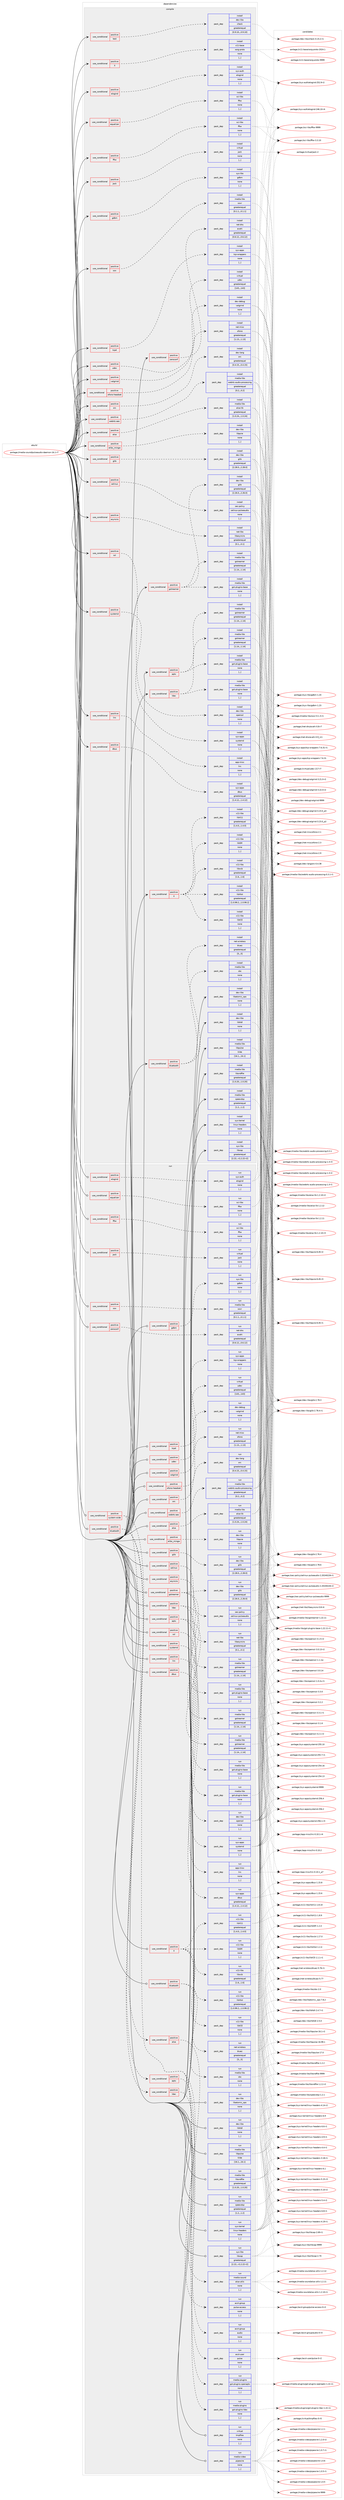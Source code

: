 digraph prolog {

# *************
# Graph options
# *************

newrank=true;
concentrate=true;
compound=true;
graph [rankdir=LR,fontname=Helvetica,fontsize=10,ranksep=1.5];#, ranksep=2.5, nodesep=0.2];
edge  [arrowhead=vee];
node  [fontname=Helvetica,fontsize=10];

# **********
# The ebuild
# **********

subgraph cluster_leftcol {
color=gray;
label=<<i>ebuild</i>>;
id [label="portage://media-sound/pulseaudio-daemon-16.1-r7", color=red, width=4, href="../media-sound/pulseaudio-daemon-16.1-r7.svg"];
}

# ****************
# The dependencies
# ****************

subgraph cluster_midcol {
color=gray;
label=<<i>dependencies</i>>;
subgraph cluster_compile {
fillcolor="#eeeeee";
style=filled;
label=<<i>compile</i>>;
subgraph cond80931 {
dependency319286 [label=<<TABLE BORDER="0" CELLBORDER="1" CELLSPACING="0" CELLPADDING="4"><TR><TD ROWSPAN="3" CELLPADDING="10">use_conditional</TD></TR><TR><TD>positive</TD></TR><TR><TD>X</TD></TR></TABLE>>, shape=none, color=red];
subgraph pack235891 {
dependency319287 [label=<<TABLE BORDER="0" CELLBORDER="1" CELLSPACING="0" CELLPADDING="4" WIDTH="220"><TR><TD ROWSPAN="6" CELLPADDING="30">pack_dep</TD></TR><TR><TD WIDTH="110">install</TD></TR><TR><TD>x11-base</TD></TR><TR><TD>xorg-proto</TD></TR><TR><TD>none</TD></TR><TR><TD>[,,]</TD></TR></TABLE>>, shape=none, color=blue];
}
dependency319286:e -> dependency319287:w [weight=20,style="dashed",arrowhead="vee"];
}
id:e -> dependency319286:w [weight=20,style="solid",arrowhead="vee"];
subgraph cond80932 {
dependency319288 [label=<<TABLE BORDER="0" CELLBORDER="1" CELLSPACING="0" CELLPADDING="4"><TR><TD ROWSPAN="3" CELLPADDING="10">use_conditional</TD></TR><TR><TD>positive</TD></TR><TR><TD>X</TD></TR></TABLE>>, shape=none, color=red];
subgraph pack235892 {
dependency319289 [label=<<TABLE BORDER="0" CELLBORDER="1" CELLSPACING="0" CELLPADDING="4" WIDTH="220"><TR><TD ROWSPAN="6" CELLPADDING="30">pack_dep</TD></TR><TR><TD WIDTH="110">install</TD></TR><TR><TD>x11-libs</TD></TR><TR><TD>libxcb</TD></TR><TR><TD>greaterequal</TD></TR><TR><TD>[1.6,,,1.6]</TD></TR></TABLE>>, shape=none, color=blue];
}
dependency319288:e -> dependency319289:w [weight=20,style="dashed",arrowhead="vee"];
subgraph pack235893 {
dependency319290 [label=<<TABLE BORDER="0" CELLBORDER="1" CELLSPACING="0" CELLPADDING="4" WIDTH="220"><TR><TD ROWSPAN="6" CELLPADDING="30">pack_dep</TD></TR><TR><TD WIDTH="110">install</TD></TR><TR><TD>x11-libs</TD></TR><TR><TD>libICE</TD></TR><TR><TD>none</TD></TR><TR><TD>[,,]</TD></TR></TABLE>>, shape=none, color=blue];
}
dependency319288:e -> dependency319290:w [weight=20,style="dashed",arrowhead="vee"];
subgraph pack235894 {
dependency319291 [label=<<TABLE BORDER="0" CELLBORDER="1" CELLSPACING="0" CELLPADDING="4" WIDTH="220"><TR><TD ROWSPAN="6" CELLPADDING="30">pack_dep</TD></TR><TR><TD WIDTH="110">install</TD></TR><TR><TD>x11-libs</TD></TR><TR><TD>libSM</TD></TR><TR><TD>none</TD></TR><TR><TD>[,,]</TD></TR></TABLE>>, shape=none, color=blue];
}
dependency319288:e -> dependency319291:w [weight=20,style="dashed",arrowhead="vee"];
subgraph pack235895 {
dependency319292 [label=<<TABLE BORDER="0" CELLBORDER="1" CELLSPACING="0" CELLPADDING="4" WIDTH="220"><TR><TD ROWSPAN="6" CELLPADDING="30">pack_dep</TD></TR><TR><TD WIDTH="110">install</TD></TR><TR><TD>x11-libs</TD></TR><TR><TD>libX11</TD></TR><TR><TD>greaterequal</TD></TR><TR><TD>[1.4.0,,,1.4.0]</TD></TR></TABLE>>, shape=none, color=blue];
}
dependency319288:e -> dependency319292:w [weight=20,style="dashed",arrowhead="vee"];
subgraph pack235896 {
dependency319293 [label=<<TABLE BORDER="0" CELLBORDER="1" CELLSPACING="0" CELLPADDING="4" WIDTH="220"><TR><TD ROWSPAN="6" CELLPADDING="30">pack_dep</TD></TR><TR><TD WIDTH="110">install</TD></TR><TR><TD>x11-libs</TD></TR><TR><TD>libXtst</TD></TR><TR><TD>greaterequal</TD></TR><TR><TD>[1.0.99.2,,,1.0.99.2]</TD></TR></TABLE>>, shape=none, color=blue];
}
dependency319288:e -> dependency319293:w [weight=20,style="dashed",arrowhead="vee"];
}
id:e -> dependency319288:w [weight=20,style="solid",arrowhead="vee"];
subgraph cond80933 {
dependency319294 [label=<<TABLE BORDER="0" CELLBORDER="1" CELLSPACING="0" CELLPADDING="4"><TR><TD ROWSPAN="3" CELLPADDING="10">use_conditional</TD></TR><TR><TD>positive</TD></TR><TR><TD>alsa</TD></TR></TABLE>>, shape=none, color=red];
subgraph pack235897 {
dependency319295 [label=<<TABLE BORDER="0" CELLBORDER="1" CELLSPACING="0" CELLPADDING="4" WIDTH="220"><TR><TD ROWSPAN="6" CELLPADDING="30">pack_dep</TD></TR><TR><TD WIDTH="110">install</TD></TR><TR><TD>media-libs</TD></TR><TR><TD>alsa-lib</TD></TR><TR><TD>greaterequal</TD></TR><TR><TD>[1.0.24,,,1.0.24]</TD></TR></TABLE>>, shape=none, color=blue];
}
dependency319294:e -> dependency319295:w [weight=20,style="dashed",arrowhead="vee"];
}
id:e -> dependency319294:w [weight=20,style="solid",arrowhead="vee"];
subgraph cond80934 {
dependency319296 [label=<<TABLE BORDER="0" CELLBORDER="1" CELLSPACING="0" CELLPADDING="4"><TR><TD ROWSPAN="3" CELLPADDING="10">use_conditional</TD></TR><TR><TD>positive</TD></TR><TR><TD>aptx</TD></TR></TABLE>>, shape=none, color=red];
subgraph pack235898 {
dependency319297 [label=<<TABLE BORDER="0" CELLBORDER="1" CELLSPACING="0" CELLPADDING="4" WIDTH="220"><TR><TD ROWSPAN="6" CELLPADDING="30">pack_dep</TD></TR><TR><TD WIDTH="110">install</TD></TR><TR><TD>media-libs</TD></TR><TR><TD>gst-plugins-base</TD></TR><TR><TD>none</TD></TR><TR><TD>[,,]</TD></TR></TABLE>>, shape=none, color=blue];
}
dependency319296:e -> dependency319297:w [weight=20,style="dashed",arrowhead="vee"];
subgraph pack235899 {
dependency319298 [label=<<TABLE BORDER="0" CELLBORDER="1" CELLSPACING="0" CELLPADDING="4" WIDTH="220"><TR><TD ROWSPAN="6" CELLPADDING="30">pack_dep</TD></TR><TR><TD WIDTH="110">install</TD></TR><TR><TD>media-libs</TD></TR><TR><TD>gstreamer</TD></TR><TR><TD>greaterequal</TD></TR><TR><TD>[1.14,,,1.14]</TD></TR></TABLE>>, shape=none, color=blue];
}
dependency319296:e -> dependency319298:w [weight=20,style="dashed",arrowhead="vee"];
}
id:e -> dependency319296:w [weight=20,style="solid",arrowhead="vee"];
subgraph cond80935 {
dependency319299 [label=<<TABLE BORDER="0" CELLBORDER="1" CELLSPACING="0" CELLPADDING="4"><TR><TD ROWSPAN="3" CELLPADDING="10">use_conditional</TD></TR><TR><TD>positive</TD></TR><TR><TD>asyncns</TD></TR></TABLE>>, shape=none, color=red];
subgraph pack235900 {
dependency319300 [label=<<TABLE BORDER="0" CELLBORDER="1" CELLSPACING="0" CELLPADDING="4" WIDTH="220"><TR><TD ROWSPAN="6" CELLPADDING="30">pack_dep</TD></TR><TR><TD WIDTH="110">install</TD></TR><TR><TD>net-libs</TD></TR><TR><TD>libasyncns</TD></TR><TR><TD>greaterequal</TD></TR><TR><TD>[0.1,,,0.1]</TD></TR></TABLE>>, shape=none, color=blue];
}
dependency319299:e -> dependency319300:w [weight=20,style="dashed",arrowhead="vee"];
}
id:e -> dependency319299:w [weight=20,style="solid",arrowhead="vee"];
subgraph cond80936 {
dependency319301 [label=<<TABLE BORDER="0" CELLBORDER="1" CELLSPACING="0" CELLPADDING="4"><TR><TD ROWSPAN="3" CELLPADDING="10">use_conditional</TD></TR><TR><TD>positive</TD></TR><TR><TD>bluetooth</TD></TR></TABLE>>, shape=none, color=red];
subgraph pack235901 {
dependency319302 [label=<<TABLE BORDER="0" CELLBORDER="1" CELLSPACING="0" CELLPADDING="4" WIDTH="220"><TR><TD ROWSPAN="6" CELLPADDING="30">pack_dep</TD></TR><TR><TD WIDTH="110">install</TD></TR><TR><TD>net-wireless</TD></TR><TR><TD>bluez</TD></TR><TR><TD>greaterequal</TD></TR><TR><TD>[5,,,5]</TD></TR></TABLE>>, shape=none, color=blue];
}
dependency319301:e -> dependency319302:w [weight=20,style="dashed",arrowhead="vee"];
subgraph pack235902 {
dependency319303 [label=<<TABLE BORDER="0" CELLBORDER="1" CELLSPACING="0" CELLPADDING="4" WIDTH="220"><TR><TD ROWSPAN="6" CELLPADDING="30">pack_dep</TD></TR><TR><TD WIDTH="110">install</TD></TR><TR><TD>media-libs</TD></TR><TR><TD>sbc</TD></TR><TR><TD>none</TD></TR><TR><TD>[,,]</TD></TR></TABLE>>, shape=none, color=blue];
}
dependency319301:e -> dependency319303:w [weight=20,style="dashed",arrowhead="vee"];
}
id:e -> dependency319301:w [weight=20,style="solid",arrowhead="vee"];
subgraph cond80937 {
dependency319304 [label=<<TABLE BORDER="0" CELLBORDER="1" CELLSPACING="0" CELLPADDING="4"><TR><TD ROWSPAN="3" CELLPADDING="10">use_conditional</TD></TR><TR><TD>positive</TD></TR><TR><TD>dbus</TD></TR></TABLE>>, shape=none, color=red];
subgraph pack235903 {
dependency319305 [label=<<TABLE BORDER="0" CELLBORDER="1" CELLSPACING="0" CELLPADDING="4" WIDTH="220"><TR><TD ROWSPAN="6" CELLPADDING="30">pack_dep</TD></TR><TR><TD WIDTH="110">install</TD></TR><TR><TD>sys-apps</TD></TR><TR><TD>dbus</TD></TR><TR><TD>greaterequal</TD></TR><TR><TD>[1.4.12,,,1.4.12]</TD></TR></TABLE>>, shape=none, color=blue];
}
dependency319304:e -> dependency319305:w [weight=20,style="dashed",arrowhead="vee"];
}
id:e -> dependency319304:w [weight=20,style="solid",arrowhead="vee"];
subgraph cond80938 {
dependency319306 [label=<<TABLE BORDER="0" CELLBORDER="1" CELLSPACING="0" CELLPADDING="4"><TR><TD ROWSPAN="3" CELLPADDING="10">use_conditional</TD></TR><TR><TD>positive</TD></TR><TR><TD>elibc_mingw</TD></TR></TABLE>>, shape=none, color=red];
subgraph pack235904 {
dependency319307 [label=<<TABLE BORDER="0" CELLBORDER="1" CELLSPACING="0" CELLPADDING="4" WIDTH="220"><TR><TD ROWSPAN="6" CELLPADDING="30">pack_dep</TD></TR><TR><TD WIDTH="110">install</TD></TR><TR><TD>dev-libs</TD></TR><TR><TD>libpcre</TD></TR><TR><TD>none</TD></TR><TR><TD>[,,]</TD></TR></TABLE>>, shape=none, color=blue];
}
dependency319306:e -> dependency319307:w [weight=20,style="dashed",arrowhead="vee"];
}
id:e -> dependency319306:w [weight=20,style="solid",arrowhead="vee"];
subgraph cond80939 {
dependency319308 [label=<<TABLE BORDER="0" CELLBORDER="1" CELLSPACING="0" CELLPADDING="4"><TR><TD ROWSPAN="3" CELLPADDING="10">use_conditional</TD></TR><TR><TD>positive</TD></TR><TR><TD>elogind</TD></TR></TABLE>>, shape=none, color=red];
subgraph pack235905 {
dependency319309 [label=<<TABLE BORDER="0" CELLBORDER="1" CELLSPACING="0" CELLPADDING="4" WIDTH="220"><TR><TD ROWSPAN="6" CELLPADDING="30">pack_dep</TD></TR><TR><TD WIDTH="110">install</TD></TR><TR><TD>sys-auth</TD></TR><TR><TD>elogind</TD></TR><TR><TD>none</TD></TR><TR><TD>[,,]</TD></TR></TABLE>>, shape=none, color=blue];
}
dependency319308:e -> dependency319309:w [weight=20,style="dashed",arrowhead="vee"];
}
id:e -> dependency319308:w [weight=20,style="solid",arrowhead="vee"];
subgraph cond80940 {
dependency319310 [label=<<TABLE BORDER="0" CELLBORDER="1" CELLSPACING="0" CELLPADDING="4"><TR><TD ROWSPAN="3" CELLPADDING="10">use_conditional</TD></TR><TR><TD>positive</TD></TR><TR><TD>equalizer</TD></TR></TABLE>>, shape=none, color=red];
subgraph pack235906 {
dependency319311 [label=<<TABLE BORDER="0" CELLBORDER="1" CELLSPACING="0" CELLPADDING="4" WIDTH="220"><TR><TD ROWSPAN="6" CELLPADDING="30">pack_dep</TD></TR><TR><TD WIDTH="110">install</TD></TR><TR><TD>sci-libs</TD></TR><TR><TD>fftw</TD></TR><TR><TD>none</TD></TR><TR><TD>[,,]</TD></TR></TABLE>>, shape=none, color=blue];
}
dependency319310:e -> dependency319311:w [weight=20,style="dashed",arrowhead="vee"];
}
id:e -> dependency319310:w [weight=20,style="solid",arrowhead="vee"];
subgraph cond80941 {
dependency319312 [label=<<TABLE BORDER="0" CELLBORDER="1" CELLSPACING="0" CELLPADDING="4"><TR><TD ROWSPAN="3" CELLPADDING="10">use_conditional</TD></TR><TR><TD>positive</TD></TR><TR><TD>fftw</TD></TR></TABLE>>, shape=none, color=red];
subgraph pack235907 {
dependency319313 [label=<<TABLE BORDER="0" CELLBORDER="1" CELLSPACING="0" CELLPADDING="4" WIDTH="220"><TR><TD ROWSPAN="6" CELLPADDING="30">pack_dep</TD></TR><TR><TD WIDTH="110">install</TD></TR><TR><TD>sci-libs</TD></TR><TR><TD>fftw</TD></TR><TR><TD>none</TD></TR><TR><TD>[,,]</TD></TR></TABLE>>, shape=none, color=blue];
}
dependency319312:e -> dependency319313:w [weight=20,style="dashed",arrowhead="vee"];
}
id:e -> dependency319312:w [weight=20,style="solid",arrowhead="vee"];
subgraph cond80942 {
dependency319314 [label=<<TABLE BORDER="0" CELLBORDER="1" CELLSPACING="0" CELLPADDING="4"><TR><TD ROWSPAN="3" CELLPADDING="10">use_conditional</TD></TR><TR><TD>positive</TD></TR><TR><TD>gdbm</TD></TR></TABLE>>, shape=none, color=red];
subgraph pack235908 {
dependency319315 [label=<<TABLE BORDER="0" CELLBORDER="1" CELLSPACING="0" CELLPADDING="4" WIDTH="220"><TR><TD ROWSPAN="6" CELLPADDING="30">pack_dep</TD></TR><TR><TD WIDTH="110">install</TD></TR><TR><TD>sys-libs</TD></TR><TR><TD>gdbm</TD></TR><TR><TD>none</TD></TR><TR><TD>[,,]</TD></TR></TABLE>>, shape=none, color=blue];
}
dependency319314:e -> dependency319315:w [weight=20,style="dashed",arrowhead="vee"];
}
id:e -> dependency319314:w [weight=20,style="solid",arrowhead="vee"];
subgraph cond80943 {
dependency319316 [label=<<TABLE BORDER="0" CELLBORDER="1" CELLSPACING="0" CELLPADDING="4"><TR><TD ROWSPAN="3" CELLPADDING="10">use_conditional</TD></TR><TR><TD>positive</TD></TR><TR><TD>glib</TD></TR></TABLE>>, shape=none, color=red];
subgraph pack235909 {
dependency319317 [label=<<TABLE BORDER="0" CELLBORDER="1" CELLSPACING="0" CELLPADDING="4" WIDTH="220"><TR><TD ROWSPAN="6" CELLPADDING="30">pack_dep</TD></TR><TR><TD WIDTH="110">install</TD></TR><TR><TD>dev-libs</TD></TR><TR><TD>glib</TD></TR><TR><TD>greaterequal</TD></TR><TR><TD>[2.28.0,,,2.28.0]</TD></TR></TABLE>>, shape=none, color=blue];
}
dependency319316:e -> dependency319317:w [weight=20,style="dashed",arrowhead="vee"];
}
id:e -> dependency319316:w [weight=20,style="solid",arrowhead="vee"];
subgraph cond80944 {
dependency319318 [label=<<TABLE BORDER="0" CELLBORDER="1" CELLSPACING="0" CELLPADDING="4"><TR><TD ROWSPAN="3" CELLPADDING="10">use_conditional</TD></TR><TR><TD>positive</TD></TR><TR><TD>gstreamer</TD></TR></TABLE>>, shape=none, color=red];
subgraph pack235910 {
dependency319319 [label=<<TABLE BORDER="0" CELLBORDER="1" CELLSPACING="0" CELLPADDING="4" WIDTH="220"><TR><TD ROWSPAN="6" CELLPADDING="30">pack_dep</TD></TR><TR><TD WIDTH="110">install</TD></TR><TR><TD>media-libs</TD></TR><TR><TD>gst-plugins-base</TD></TR><TR><TD>none</TD></TR><TR><TD>[,,]</TD></TR></TABLE>>, shape=none, color=blue];
}
dependency319318:e -> dependency319319:w [weight=20,style="dashed",arrowhead="vee"];
subgraph pack235911 {
dependency319320 [label=<<TABLE BORDER="0" CELLBORDER="1" CELLSPACING="0" CELLPADDING="4" WIDTH="220"><TR><TD ROWSPAN="6" CELLPADDING="30">pack_dep</TD></TR><TR><TD WIDTH="110">install</TD></TR><TR><TD>media-libs</TD></TR><TR><TD>gstreamer</TD></TR><TR><TD>greaterequal</TD></TR><TR><TD>[1.14,,,1.14]</TD></TR></TABLE>>, shape=none, color=blue];
}
dependency319318:e -> dependency319320:w [weight=20,style="dashed",arrowhead="vee"];
subgraph pack235912 {
dependency319321 [label=<<TABLE BORDER="0" CELLBORDER="1" CELLSPACING="0" CELLPADDING="4" WIDTH="220"><TR><TD ROWSPAN="6" CELLPADDING="30">pack_dep</TD></TR><TR><TD WIDTH="110">install</TD></TR><TR><TD>dev-libs</TD></TR><TR><TD>glib</TD></TR><TR><TD>greaterequal</TD></TR><TR><TD>[2.26.0,,,2.26.0]</TD></TR></TABLE>>, shape=none, color=blue];
}
dependency319318:e -> dependency319321:w [weight=20,style="dashed",arrowhead="vee"];
}
id:e -> dependency319318:w [weight=20,style="solid",arrowhead="vee"];
subgraph cond80945 {
dependency319322 [label=<<TABLE BORDER="0" CELLBORDER="1" CELLSPACING="0" CELLPADDING="4"><TR><TD ROWSPAN="3" CELLPADDING="10">use_conditional</TD></TR><TR><TD>positive</TD></TR><TR><TD>jack</TD></TR></TABLE>>, shape=none, color=red];
subgraph pack235913 {
dependency319323 [label=<<TABLE BORDER="0" CELLBORDER="1" CELLSPACING="0" CELLPADDING="4" WIDTH="220"><TR><TD ROWSPAN="6" CELLPADDING="30">pack_dep</TD></TR><TR><TD WIDTH="110">install</TD></TR><TR><TD>virtual</TD></TR><TR><TD>jack</TD></TR><TR><TD>none</TD></TR><TR><TD>[,,]</TD></TR></TABLE>>, shape=none, color=blue];
}
dependency319322:e -> dependency319323:w [weight=20,style="dashed",arrowhead="vee"];
}
id:e -> dependency319322:w [weight=20,style="solid",arrowhead="vee"];
subgraph cond80946 {
dependency319324 [label=<<TABLE BORDER="0" CELLBORDER="1" CELLSPACING="0" CELLPADDING="4"><TR><TD ROWSPAN="3" CELLPADDING="10">use_conditional</TD></TR><TR><TD>positive</TD></TR><TR><TD>ldac</TD></TR></TABLE>>, shape=none, color=red];
subgraph pack235914 {
dependency319325 [label=<<TABLE BORDER="0" CELLBORDER="1" CELLSPACING="0" CELLPADDING="4" WIDTH="220"><TR><TD ROWSPAN="6" CELLPADDING="30">pack_dep</TD></TR><TR><TD WIDTH="110">install</TD></TR><TR><TD>media-libs</TD></TR><TR><TD>gst-plugins-base</TD></TR><TR><TD>none</TD></TR><TR><TD>[,,]</TD></TR></TABLE>>, shape=none, color=blue];
}
dependency319324:e -> dependency319325:w [weight=20,style="dashed",arrowhead="vee"];
subgraph pack235915 {
dependency319326 [label=<<TABLE BORDER="0" CELLBORDER="1" CELLSPACING="0" CELLPADDING="4" WIDTH="220"><TR><TD ROWSPAN="6" CELLPADDING="30">pack_dep</TD></TR><TR><TD WIDTH="110">install</TD></TR><TR><TD>media-libs</TD></TR><TR><TD>gstreamer</TD></TR><TR><TD>greaterequal</TD></TR><TR><TD>[1.14,,,1.14]</TD></TR></TABLE>>, shape=none, color=blue];
}
dependency319324:e -> dependency319326:w [weight=20,style="dashed",arrowhead="vee"];
}
id:e -> dependency319324:w [weight=20,style="solid",arrowhead="vee"];
subgraph cond80947 {
dependency319327 [label=<<TABLE BORDER="0" CELLBORDER="1" CELLSPACING="0" CELLPADDING="4"><TR><TD ROWSPAN="3" CELLPADDING="10">use_conditional</TD></TR><TR><TD>positive</TD></TR><TR><TD>lirc</TD></TR></TABLE>>, shape=none, color=red];
subgraph pack235916 {
dependency319328 [label=<<TABLE BORDER="0" CELLBORDER="1" CELLSPACING="0" CELLPADDING="4" WIDTH="220"><TR><TD ROWSPAN="6" CELLPADDING="30">pack_dep</TD></TR><TR><TD WIDTH="110">install</TD></TR><TR><TD>app-misc</TD></TR><TR><TD>lirc</TD></TR><TR><TD>none</TD></TR><TR><TD>[,,]</TD></TR></TABLE>>, shape=none, color=blue];
}
dependency319327:e -> dependency319328:w [weight=20,style="dashed",arrowhead="vee"];
}
id:e -> dependency319327:w [weight=20,style="solid",arrowhead="vee"];
subgraph cond80948 {
dependency319329 [label=<<TABLE BORDER="0" CELLBORDER="1" CELLSPACING="0" CELLPADDING="4"><TR><TD ROWSPAN="3" CELLPADDING="10">use_conditional</TD></TR><TR><TD>positive</TD></TR><TR><TD>ofono-headset</TD></TR></TABLE>>, shape=none, color=red];
subgraph pack235917 {
dependency319330 [label=<<TABLE BORDER="0" CELLBORDER="1" CELLSPACING="0" CELLPADDING="4" WIDTH="220"><TR><TD ROWSPAN="6" CELLPADDING="30">pack_dep</TD></TR><TR><TD WIDTH="110">install</TD></TR><TR><TD>net-misc</TD></TR><TR><TD>ofono</TD></TR><TR><TD>greaterequal</TD></TR><TR><TD>[1.13,,,1.13]</TD></TR></TABLE>>, shape=none, color=blue];
}
dependency319329:e -> dependency319330:w [weight=20,style="dashed",arrowhead="vee"];
}
id:e -> dependency319329:w [weight=20,style="solid",arrowhead="vee"];
subgraph cond80949 {
dependency319331 [label=<<TABLE BORDER="0" CELLBORDER="1" CELLSPACING="0" CELLPADDING="4"><TR><TD ROWSPAN="3" CELLPADDING="10">use_conditional</TD></TR><TR><TD>positive</TD></TR><TR><TD>orc</TD></TR></TABLE>>, shape=none, color=red];
subgraph pack235918 {
dependency319332 [label=<<TABLE BORDER="0" CELLBORDER="1" CELLSPACING="0" CELLPADDING="4" WIDTH="220"><TR><TD ROWSPAN="6" CELLPADDING="30">pack_dep</TD></TR><TR><TD WIDTH="110">install</TD></TR><TR><TD>dev-lang</TD></TR><TR><TD>orc</TD></TR><TR><TD>greaterequal</TD></TR><TR><TD>[0.4.15,,,0.4.15]</TD></TR></TABLE>>, shape=none, color=blue];
}
dependency319331:e -> dependency319332:w [weight=20,style="dashed",arrowhead="vee"];
}
id:e -> dependency319331:w [weight=20,style="solid",arrowhead="vee"];
subgraph cond80950 {
dependency319333 [label=<<TABLE BORDER="0" CELLBORDER="1" CELLSPACING="0" CELLPADDING="4"><TR><TD ROWSPAN="3" CELLPADDING="10">use_conditional</TD></TR><TR><TD>positive</TD></TR><TR><TD>selinux</TD></TR></TABLE>>, shape=none, color=red];
subgraph pack235919 {
dependency319334 [label=<<TABLE BORDER="0" CELLBORDER="1" CELLSPACING="0" CELLPADDING="4" WIDTH="220"><TR><TD ROWSPAN="6" CELLPADDING="30">pack_dep</TD></TR><TR><TD WIDTH="110">install</TD></TR><TR><TD>sec-policy</TD></TR><TR><TD>selinux-pulseaudio</TD></TR><TR><TD>none</TD></TR><TR><TD>[,,]</TD></TR></TABLE>>, shape=none, color=blue];
}
dependency319333:e -> dependency319334:w [weight=20,style="dashed",arrowhead="vee"];
}
id:e -> dependency319333:w [weight=20,style="solid",arrowhead="vee"];
subgraph cond80951 {
dependency319335 [label=<<TABLE BORDER="0" CELLBORDER="1" CELLSPACING="0" CELLPADDING="4"><TR><TD ROWSPAN="3" CELLPADDING="10">use_conditional</TD></TR><TR><TD>positive</TD></TR><TR><TD>sox</TD></TR></TABLE>>, shape=none, color=red];
subgraph pack235920 {
dependency319336 [label=<<TABLE BORDER="0" CELLBORDER="1" CELLSPACING="0" CELLPADDING="4" WIDTH="220"><TR><TD ROWSPAN="6" CELLPADDING="30">pack_dep</TD></TR><TR><TD WIDTH="110">install</TD></TR><TR><TD>media-libs</TD></TR><TR><TD>soxr</TD></TR><TR><TD>greaterequal</TD></TR><TR><TD>[0.1.1,,,0.1.1]</TD></TR></TABLE>>, shape=none, color=blue];
}
dependency319335:e -> dependency319336:w [weight=20,style="dashed",arrowhead="vee"];
}
id:e -> dependency319335:w [weight=20,style="solid",arrowhead="vee"];
subgraph cond80952 {
dependency319337 [label=<<TABLE BORDER="0" CELLBORDER="1" CELLSPACING="0" CELLPADDING="4"><TR><TD ROWSPAN="3" CELLPADDING="10">use_conditional</TD></TR><TR><TD>positive</TD></TR><TR><TD>ssl</TD></TR></TABLE>>, shape=none, color=red];
subgraph pack235921 {
dependency319338 [label=<<TABLE BORDER="0" CELLBORDER="1" CELLSPACING="0" CELLPADDING="4" WIDTH="220"><TR><TD ROWSPAN="6" CELLPADDING="30">pack_dep</TD></TR><TR><TD WIDTH="110">install</TD></TR><TR><TD>dev-libs</TD></TR><TR><TD>openssl</TD></TR><TR><TD>none</TD></TR><TR><TD>[,,]</TD></TR></TABLE>>, shape=none, color=blue];
}
dependency319337:e -> dependency319338:w [weight=20,style="dashed",arrowhead="vee"];
}
id:e -> dependency319337:w [weight=20,style="solid",arrowhead="vee"];
subgraph cond80953 {
dependency319339 [label=<<TABLE BORDER="0" CELLBORDER="1" CELLSPACING="0" CELLPADDING="4"><TR><TD ROWSPAN="3" CELLPADDING="10">use_conditional</TD></TR><TR><TD>positive</TD></TR><TR><TD>systemd</TD></TR></TABLE>>, shape=none, color=red];
subgraph pack235922 {
dependency319340 [label=<<TABLE BORDER="0" CELLBORDER="1" CELLSPACING="0" CELLPADDING="4" WIDTH="220"><TR><TD ROWSPAN="6" CELLPADDING="30">pack_dep</TD></TR><TR><TD WIDTH="110">install</TD></TR><TR><TD>sys-apps</TD></TR><TR><TD>systemd</TD></TR><TR><TD>none</TD></TR><TR><TD>[,,]</TD></TR></TABLE>>, shape=none, color=blue];
}
dependency319339:e -> dependency319340:w [weight=20,style="dashed",arrowhead="vee"];
}
id:e -> dependency319339:w [weight=20,style="solid",arrowhead="vee"];
subgraph cond80954 {
dependency319341 [label=<<TABLE BORDER="0" CELLBORDER="1" CELLSPACING="0" CELLPADDING="4"><TR><TD ROWSPAN="3" CELLPADDING="10">use_conditional</TD></TR><TR><TD>positive</TD></TR><TR><TD>tcpd</TD></TR></TABLE>>, shape=none, color=red];
subgraph pack235923 {
dependency319342 [label=<<TABLE BORDER="0" CELLBORDER="1" CELLSPACING="0" CELLPADDING="4" WIDTH="220"><TR><TD ROWSPAN="6" CELLPADDING="30">pack_dep</TD></TR><TR><TD WIDTH="110">install</TD></TR><TR><TD>sys-apps</TD></TR><TR><TD>tcp-wrappers</TD></TR><TR><TD>none</TD></TR><TR><TD>[,,]</TD></TR></TABLE>>, shape=none, color=blue];
}
dependency319341:e -> dependency319342:w [weight=20,style="dashed",arrowhead="vee"];
}
id:e -> dependency319341:w [weight=20,style="solid",arrowhead="vee"];
subgraph cond80955 {
dependency319343 [label=<<TABLE BORDER="0" CELLBORDER="1" CELLSPACING="0" CELLPADDING="4"><TR><TD ROWSPAN="3" CELLPADDING="10">use_conditional</TD></TR><TR><TD>positive</TD></TR><TR><TD>test</TD></TR></TABLE>>, shape=none, color=red];
subgraph pack235924 {
dependency319344 [label=<<TABLE BORDER="0" CELLBORDER="1" CELLSPACING="0" CELLPADDING="4" WIDTH="220"><TR><TD ROWSPAN="6" CELLPADDING="30">pack_dep</TD></TR><TR><TD WIDTH="110">install</TD></TR><TR><TD>dev-libs</TD></TR><TR><TD>check</TD></TR><TR><TD>greaterequal</TD></TR><TR><TD>[0.9.10,,,0.9.10]</TD></TR></TABLE>>, shape=none, color=blue];
}
dependency319343:e -> dependency319344:w [weight=20,style="dashed",arrowhead="vee"];
}
id:e -> dependency319343:w [weight=20,style="solid",arrowhead="vee"];
subgraph cond80956 {
dependency319345 [label=<<TABLE BORDER="0" CELLBORDER="1" CELLSPACING="0" CELLPADDING="4"><TR><TD ROWSPAN="3" CELLPADDING="10">use_conditional</TD></TR><TR><TD>positive</TD></TR><TR><TD>udev</TD></TR></TABLE>>, shape=none, color=red];
subgraph pack235925 {
dependency319346 [label=<<TABLE BORDER="0" CELLBORDER="1" CELLSPACING="0" CELLPADDING="4" WIDTH="220"><TR><TD ROWSPAN="6" CELLPADDING="30">pack_dep</TD></TR><TR><TD WIDTH="110">install</TD></TR><TR><TD>virtual</TD></TR><TR><TD>udev</TD></TR><TR><TD>greaterequal</TD></TR><TR><TD>[143,,,143]</TD></TR></TABLE>>, shape=none, color=blue];
}
dependency319345:e -> dependency319346:w [weight=20,style="dashed",arrowhead="vee"];
}
id:e -> dependency319345:w [weight=20,style="solid",arrowhead="vee"];
subgraph cond80957 {
dependency319347 [label=<<TABLE BORDER="0" CELLBORDER="1" CELLSPACING="0" CELLPADDING="4"><TR><TD ROWSPAN="3" CELLPADDING="10">use_conditional</TD></TR><TR><TD>positive</TD></TR><TR><TD>valgrind</TD></TR></TABLE>>, shape=none, color=red];
subgraph pack235926 {
dependency319348 [label=<<TABLE BORDER="0" CELLBORDER="1" CELLSPACING="0" CELLPADDING="4" WIDTH="220"><TR><TD ROWSPAN="6" CELLPADDING="30">pack_dep</TD></TR><TR><TD WIDTH="110">install</TD></TR><TR><TD>dev-debug</TD></TR><TR><TD>valgrind</TD></TR><TR><TD>none</TD></TR><TR><TD>[,,]</TD></TR></TABLE>>, shape=none, color=blue];
}
dependency319347:e -> dependency319348:w [weight=20,style="dashed",arrowhead="vee"];
}
id:e -> dependency319347:w [weight=20,style="solid",arrowhead="vee"];
subgraph cond80958 {
dependency319349 [label=<<TABLE BORDER="0" CELLBORDER="1" CELLSPACING="0" CELLPADDING="4"><TR><TD ROWSPAN="3" CELLPADDING="10">use_conditional</TD></TR><TR><TD>positive</TD></TR><TR><TD>webrtc-aec</TD></TR></TABLE>>, shape=none, color=red];
subgraph pack235927 {
dependency319350 [label=<<TABLE BORDER="0" CELLBORDER="1" CELLSPACING="0" CELLPADDING="4" WIDTH="220"><TR><TD ROWSPAN="6" CELLPADDING="30">pack_dep</TD></TR><TR><TD WIDTH="110">install</TD></TR><TR><TD>media-libs</TD></TR><TR><TD>webrtc-audio-processing</TD></TR><TR><TD>greaterequal</TD></TR><TR><TD>[0.2,,,0.2]</TD></TR></TABLE>>, shape=none, color=blue];
}
dependency319349:e -> dependency319350:w [weight=20,style="dashed",arrowhead="vee"];
}
id:e -> dependency319349:w [weight=20,style="solid",arrowhead="vee"];
subgraph cond80959 {
dependency319351 [label=<<TABLE BORDER="0" CELLBORDER="1" CELLSPACING="0" CELLPADDING="4"><TR><TD ROWSPAN="3" CELLPADDING="10">use_conditional</TD></TR><TR><TD>positive</TD></TR><TR><TD>zeroconf</TD></TR></TABLE>>, shape=none, color=red];
subgraph pack235928 {
dependency319352 [label=<<TABLE BORDER="0" CELLBORDER="1" CELLSPACING="0" CELLPADDING="4" WIDTH="220"><TR><TD ROWSPAN="6" CELLPADDING="30">pack_dep</TD></TR><TR><TD WIDTH="110">install</TD></TR><TR><TD>net-dns</TD></TR><TR><TD>avahi</TD></TR><TR><TD>greaterequal</TD></TR><TR><TD>[0.6.12,,,0.6.12]</TD></TR></TABLE>>, shape=none, color=blue];
}
dependency319351:e -> dependency319352:w [weight=20,style="dashed",arrowhead="vee"];
}
id:e -> dependency319351:w [weight=20,style="solid",arrowhead="vee"];
subgraph pack235929 {
dependency319353 [label=<<TABLE BORDER="0" CELLBORDER="1" CELLSPACING="0" CELLPADDING="4" WIDTH="220"><TR><TD ROWSPAN="6" CELLPADDING="30">pack_dep</TD></TR><TR><TD WIDTH="110">install</TD></TR><TR><TD>dev-libs</TD></TR><TR><TD>libatomic_ops</TD></TR><TR><TD>none</TD></TR><TR><TD>[,,]</TD></TR></TABLE>>, shape=none, color=blue];
}
id:e -> dependency319353:w [weight=20,style="solid",arrowhead="vee"];
subgraph pack235930 {
dependency319354 [label=<<TABLE BORDER="0" CELLBORDER="1" CELLSPACING="0" CELLPADDING="4" WIDTH="220"><TR><TD ROWSPAN="6" CELLPADDING="30">pack_dep</TD></TR><TR><TD WIDTH="110">install</TD></TR><TR><TD>dev-libs</TD></TR><TR><TD>libltdl</TD></TR><TR><TD>none</TD></TR><TR><TD>[,,]</TD></TR></TABLE>>, shape=none, color=blue];
}
id:e -> dependency319354:w [weight=20,style="solid",arrowhead="vee"];
subgraph pack235931 {
dependency319355 [label=<<TABLE BORDER="0" CELLBORDER="1" CELLSPACING="0" CELLPADDING="4" WIDTH="220"><TR><TD ROWSPAN="6" CELLPADDING="30">pack_dep</TD></TR><TR><TD WIDTH="110">install</TD></TR><TR><TD>media-libs</TD></TR><TR><TD>libpulse</TD></TR><TR><TD>tilde</TD></TR><TR><TD>[16.1,,,16.1]</TD></TR></TABLE>>, shape=none, color=blue];
}
id:e -> dependency319355:w [weight=20,style="solid",arrowhead="vee"];
subgraph pack235932 {
dependency319356 [label=<<TABLE BORDER="0" CELLBORDER="1" CELLSPACING="0" CELLPADDING="4" WIDTH="220"><TR><TD ROWSPAN="6" CELLPADDING="30">pack_dep</TD></TR><TR><TD WIDTH="110">install</TD></TR><TR><TD>media-libs</TD></TR><TR><TD>libsndfile</TD></TR><TR><TD>greaterequal</TD></TR><TR><TD>[1.0.20,,,1.0.20]</TD></TR></TABLE>>, shape=none, color=blue];
}
id:e -> dependency319356:w [weight=20,style="solid",arrowhead="vee"];
subgraph pack235933 {
dependency319357 [label=<<TABLE BORDER="0" CELLBORDER="1" CELLSPACING="0" CELLPADDING="4" WIDTH="220"><TR><TD ROWSPAN="6" CELLPADDING="30">pack_dep</TD></TR><TR><TD WIDTH="110">install</TD></TR><TR><TD>media-libs</TD></TR><TR><TD>speexdsp</TD></TR><TR><TD>greaterequal</TD></TR><TR><TD>[1.2,,,1.2]</TD></TR></TABLE>>, shape=none, color=blue];
}
id:e -> dependency319357:w [weight=20,style="solid",arrowhead="vee"];
subgraph pack235934 {
dependency319358 [label=<<TABLE BORDER="0" CELLBORDER="1" CELLSPACING="0" CELLPADDING="4" WIDTH="220"><TR><TD ROWSPAN="6" CELLPADDING="30">pack_dep</TD></TR><TR><TD WIDTH="110">install</TD></TR><TR><TD>sys-kernel</TD></TR><TR><TD>linux-headers</TD></TR><TR><TD>none</TD></TR><TR><TD>[,,]</TD></TR></TABLE>>, shape=none, color=blue];
}
id:e -> dependency319358:w [weight=20,style="solid",arrowhead="vee"];
subgraph pack235935 {
dependency319359 [label=<<TABLE BORDER="0" CELLBORDER="1" CELLSPACING="0" CELLPADDING="4" WIDTH="220"><TR><TD ROWSPAN="6" CELLPADDING="30">pack_dep</TD></TR><TR><TD WIDTH="110">install</TD></TR><TR><TD>sys-libs</TD></TR><TR><TD>libcap</TD></TR><TR><TD>greaterequal</TD></TR><TR><TD>[2.22,,-r2,2.22-r2]</TD></TR></TABLE>>, shape=none, color=blue];
}
id:e -> dependency319359:w [weight=20,style="solid",arrowhead="vee"];
}
subgraph cluster_compileandrun {
fillcolor="#eeeeee";
style=filled;
label=<<i>compile and run</i>>;
}
subgraph cluster_run {
fillcolor="#eeeeee";
style=filled;
label=<<i>run</i>>;
subgraph cond80960 {
dependency319360 [label=<<TABLE BORDER="0" CELLBORDER="1" CELLSPACING="0" CELLPADDING="4"><TR><TD ROWSPAN="3" CELLPADDING="10">use_conditional</TD></TR><TR><TD>positive</TD></TR><TR><TD>X</TD></TR></TABLE>>, shape=none, color=red];
subgraph pack235936 {
dependency319361 [label=<<TABLE BORDER="0" CELLBORDER="1" CELLSPACING="0" CELLPADDING="4" WIDTH="220"><TR><TD ROWSPAN="6" CELLPADDING="30">pack_dep</TD></TR><TR><TD WIDTH="110">run</TD></TR><TR><TD>x11-libs</TD></TR><TR><TD>libxcb</TD></TR><TR><TD>greaterequal</TD></TR><TR><TD>[1.6,,,1.6]</TD></TR></TABLE>>, shape=none, color=blue];
}
dependency319360:e -> dependency319361:w [weight=20,style="dashed",arrowhead="vee"];
subgraph pack235937 {
dependency319362 [label=<<TABLE BORDER="0" CELLBORDER="1" CELLSPACING="0" CELLPADDING="4" WIDTH="220"><TR><TD ROWSPAN="6" CELLPADDING="30">pack_dep</TD></TR><TR><TD WIDTH="110">run</TD></TR><TR><TD>x11-libs</TD></TR><TR><TD>libICE</TD></TR><TR><TD>none</TD></TR><TR><TD>[,,]</TD></TR></TABLE>>, shape=none, color=blue];
}
dependency319360:e -> dependency319362:w [weight=20,style="dashed",arrowhead="vee"];
subgraph pack235938 {
dependency319363 [label=<<TABLE BORDER="0" CELLBORDER="1" CELLSPACING="0" CELLPADDING="4" WIDTH="220"><TR><TD ROWSPAN="6" CELLPADDING="30">pack_dep</TD></TR><TR><TD WIDTH="110">run</TD></TR><TR><TD>x11-libs</TD></TR><TR><TD>libSM</TD></TR><TR><TD>none</TD></TR><TR><TD>[,,]</TD></TR></TABLE>>, shape=none, color=blue];
}
dependency319360:e -> dependency319363:w [weight=20,style="dashed",arrowhead="vee"];
subgraph pack235939 {
dependency319364 [label=<<TABLE BORDER="0" CELLBORDER="1" CELLSPACING="0" CELLPADDING="4" WIDTH="220"><TR><TD ROWSPAN="6" CELLPADDING="30">pack_dep</TD></TR><TR><TD WIDTH="110">run</TD></TR><TR><TD>x11-libs</TD></TR><TR><TD>libX11</TD></TR><TR><TD>greaterequal</TD></TR><TR><TD>[1.4.0,,,1.4.0]</TD></TR></TABLE>>, shape=none, color=blue];
}
dependency319360:e -> dependency319364:w [weight=20,style="dashed",arrowhead="vee"];
subgraph pack235940 {
dependency319365 [label=<<TABLE BORDER="0" CELLBORDER="1" CELLSPACING="0" CELLPADDING="4" WIDTH="220"><TR><TD ROWSPAN="6" CELLPADDING="30">pack_dep</TD></TR><TR><TD WIDTH="110">run</TD></TR><TR><TD>x11-libs</TD></TR><TR><TD>libXtst</TD></TR><TR><TD>greaterequal</TD></TR><TR><TD>[1.0.99.2,,,1.0.99.2]</TD></TR></TABLE>>, shape=none, color=blue];
}
dependency319360:e -> dependency319365:w [weight=20,style="dashed",arrowhead="vee"];
}
id:e -> dependency319360:w [weight=20,style="solid",arrowhead="odot"];
subgraph cond80961 {
dependency319366 [label=<<TABLE BORDER="0" CELLBORDER="1" CELLSPACING="0" CELLPADDING="4"><TR><TD ROWSPAN="3" CELLPADDING="10">use_conditional</TD></TR><TR><TD>positive</TD></TR><TR><TD>alsa</TD></TR></TABLE>>, shape=none, color=red];
subgraph pack235941 {
dependency319367 [label=<<TABLE BORDER="0" CELLBORDER="1" CELLSPACING="0" CELLPADDING="4" WIDTH="220"><TR><TD ROWSPAN="6" CELLPADDING="30">pack_dep</TD></TR><TR><TD WIDTH="110">run</TD></TR><TR><TD>media-libs</TD></TR><TR><TD>alsa-lib</TD></TR><TR><TD>greaterequal</TD></TR><TR><TD>[1.0.24,,,1.0.24]</TD></TR></TABLE>>, shape=none, color=blue];
}
dependency319366:e -> dependency319367:w [weight=20,style="dashed",arrowhead="vee"];
}
id:e -> dependency319366:w [weight=20,style="solid",arrowhead="odot"];
subgraph cond80962 {
dependency319368 [label=<<TABLE BORDER="0" CELLBORDER="1" CELLSPACING="0" CELLPADDING="4"><TR><TD ROWSPAN="3" CELLPADDING="10">use_conditional</TD></TR><TR><TD>positive</TD></TR><TR><TD>aptx</TD></TR></TABLE>>, shape=none, color=red];
subgraph pack235942 {
dependency319369 [label=<<TABLE BORDER="0" CELLBORDER="1" CELLSPACING="0" CELLPADDING="4" WIDTH="220"><TR><TD ROWSPAN="6" CELLPADDING="30">pack_dep</TD></TR><TR><TD WIDTH="110">run</TD></TR><TR><TD>media-libs</TD></TR><TR><TD>gst-plugins-base</TD></TR><TR><TD>none</TD></TR><TR><TD>[,,]</TD></TR></TABLE>>, shape=none, color=blue];
}
dependency319368:e -> dependency319369:w [weight=20,style="dashed",arrowhead="vee"];
subgraph pack235943 {
dependency319370 [label=<<TABLE BORDER="0" CELLBORDER="1" CELLSPACING="0" CELLPADDING="4" WIDTH="220"><TR><TD ROWSPAN="6" CELLPADDING="30">pack_dep</TD></TR><TR><TD WIDTH="110">run</TD></TR><TR><TD>media-libs</TD></TR><TR><TD>gstreamer</TD></TR><TR><TD>greaterequal</TD></TR><TR><TD>[1.14,,,1.14]</TD></TR></TABLE>>, shape=none, color=blue];
}
dependency319368:e -> dependency319370:w [weight=20,style="dashed",arrowhead="vee"];
}
id:e -> dependency319368:w [weight=20,style="solid",arrowhead="odot"];
subgraph cond80963 {
dependency319371 [label=<<TABLE BORDER="0" CELLBORDER="1" CELLSPACING="0" CELLPADDING="4"><TR><TD ROWSPAN="3" CELLPADDING="10">use_conditional</TD></TR><TR><TD>positive</TD></TR><TR><TD>asyncns</TD></TR></TABLE>>, shape=none, color=red];
subgraph pack235944 {
dependency319372 [label=<<TABLE BORDER="0" CELLBORDER="1" CELLSPACING="0" CELLPADDING="4" WIDTH="220"><TR><TD ROWSPAN="6" CELLPADDING="30">pack_dep</TD></TR><TR><TD WIDTH="110">run</TD></TR><TR><TD>net-libs</TD></TR><TR><TD>libasyncns</TD></TR><TR><TD>greaterequal</TD></TR><TR><TD>[0.1,,,0.1]</TD></TR></TABLE>>, shape=none, color=blue];
}
dependency319371:e -> dependency319372:w [weight=20,style="dashed",arrowhead="vee"];
}
id:e -> dependency319371:w [weight=20,style="solid",arrowhead="odot"];
subgraph cond80964 {
dependency319373 [label=<<TABLE BORDER="0" CELLBORDER="1" CELLSPACING="0" CELLPADDING="4"><TR><TD ROWSPAN="3" CELLPADDING="10">use_conditional</TD></TR><TR><TD>positive</TD></TR><TR><TD>bluetooth</TD></TR></TABLE>>, shape=none, color=red];
subgraph cond80965 {
dependency319374 [label=<<TABLE BORDER="0" CELLBORDER="1" CELLSPACING="0" CELLPADDING="4"><TR><TD ROWSPAN="3" CELLPADDING="10">use_conditional</TD></TR><TR><TD>positive</TD></TR><TR><TD>ldac</TD></TR></TABLE>>, shape=none, color=red];
subgraph pack235945 {
dependency319375 [label=<<TABLE BORDER="0" CELLBORDER="1" CELLSPACING="0" CELLPADDING="4" WIDTH="220"><TR><TD ROWSPAN="6" CELLPADDING="30">pack_dep</TD></TR><TR><TD WIDTH="110">run</TD></TR><TR><TD>media-plugins</TD></TR><TR><TD>gst-plugins-ldac</TD></TR><TR><TD>none</TD></TR><TR><TD>[,,]</TD></TR></TABLE>>, shape=none, color=blue];
}
dependency319374:e -> dependency319375:w [weight=20,style="dashed",arrowhead="vee"];
}
dependency319373:e -> dependency319374:w [weight=20,style="dashed",arrowhead="vee"];
subgraph cond80966 {
dependency319376 [label=<<TABLE BORDER="0" CELLBORDER="1" CELLSPACING="0" CELLPADDING="4"><TR><TD ROWSPAN="3" CELLPADDING="10">use_conditional</TD></TR><TR><TD>positive</TD></TR><TR><TD>aptx</TD></TR></TABLE>>, shape=none, color=red];
subgraph pack235946 {
dependency319377 [label=<<TABLE BORDER="0" CELLBORDER="1" CELLSPACING="0" CELLPADDING="4" WIDTH="220"><TR><TD ROWSPAN="6" CELLPADDING="30">pack_dep</TD></TR><TR><TD WIDTH="110">run</TD></TR><TR><TD>media-plugins</TD></TR><TR><TD>gst-plugins-openaptx</TD></TR><TR><TD>none</TD></TR><TR><TD>[,,]</TD></TR></TABLE>>, shape=none, color=blue];
}
dependency319376:e -> dependency319377:w [weight=20,style="dashed",arrowhead="vee"];
}
dependency319373:e -> dependency319376:w [weight=20,style="dashed",arrowhead="vee"];
}
id:e -> dependency319373:w [weight=20,style="solid",arrowhead="odot"];
subgraph cond80967 {
dependency319378 [label=<<TABLE BORDER="0" CELLBORDER="1" CELLSPACING="0" CELLPADDING="4"><TR><TD ROWSPAN="3" CELLPADDING="10">use_conditional</TD></TR><TR><TD>positive</TD></TR><TR><TD>bluetooth</TD></TR></TABLE>>, shape=none, color=red];
subgraph pack235947 {
dependency319379 [label=<<TABLE BORDER="0" CELLBORDER="1" CELLSPACING="0" CELLPADDING="4" WIDTH="220"><TR><TD ROWSPAN="6" CELLPADDING="30">pack_dep</TD></TR><TR><TD WIDTH="110">run</TD></TR><TR><TD>net-wireless</TD></TR><TR><TD>bluez</TD></TR><TR><TD>greaterequal</TD></TR><TR><TD>[5,,,5]</TD></TR></TABLE>>, shape=none, color=blue];
}
dependency319378:e -> dependency319379:w [weight=20,style="dashed",arrowhead="vee"];
subgraph pack235948 {
dependency319380 [label=<<TABLE BORDER="0" CELLBORDER="1" CELLSPACING="0" CELLPADDING="4" WIDTH="220"><TR><TD ROWSPAN="6" CELLPADDING="30">pack_dep</TD></TR><TR><TD WIDTH="110">run</TD></TR><TR><TD>media-libs</TD></TR><TR><TD>sbc</TD></TR><TR><TD>none</TD></TR><TR><TD>[,,]</TD></TR></TABLE>>, shape=none, color=blue];
}
dependency319378:e -> dependency319380:w [weight=20,style="dashed",arrowhead="vee"];
}
id:e -> dependency319378:w [weight=20,style="solid",arrowhead="odot"];
subgraph cond80968 {
dependency319381 [label=<<TABLE BORDER="0" CELLBORDER="1" CELLSPACING="0" CELLPADDING="4"><TR><TD ROWSPAN="3" CELLPADDING="10">use_conditional</TD></TR><TR><TD>positive</TD></TR><TR><TD>dbus</TD></TR></TABLE>>, shape=none, color=red];
subgraph pack235949 {
dependency319382 [label=<<TABLE BORDER="0" CELLBORDER="1" CELLSPACING="0" CELLPADDING="4" WIDTH="220"><TR><TD ROWSPAN="6" CELLPADDING="30">pack_dep</TD></TR><TR><TD WIDTH="110">run</TD></TR><TR><TD>sys-apps</TD></TR><TR><TD>dbus</TD></TR><TR><TD>greaterequal</TD></TR><TR><TD>[1.4.12,,,1.4.12]</TD></TR></TABLE>>, shape=none, color=blue];
}
dependency319381:e -> dependency319382:w [weight=20,style="dashed",arrowhead="vee"];
}
id:e -> dependency319381:w [weight=20,style="solid",arrowhead="odot"];
subgraph cond80969 {
dependency319383 [label=<<TABLE BORDER="0" CELLBORDER="1" CELLSPACING="0" CELLPADDING="4"><TR><TD ROWSPAN="3" CELLPADDING="10">use_conditional</TD></TR><TR><TD>positive</TD></TR><TR><TD>elibc_mingw</TD></TR></TABLE>>, shape=none, color=red];
subgraph pack235950 {
dependency319384 [label=<<TABLE BORDER="0" CELLBORDER="1" CELLSPACING="0" CELLPADDING="4" WIDTH="220"><TR><TD ROWSPAN="6" CELLPADDING="30">pack_dep</TD></TR><TR><TD WIDTH="110">run</TD></TR><TR><TD>dev-libs</TD></TR><TR><TD>libpcre</TD></TR><TR><TD>none</TD></TR><TR><TD>[,,]</TD></TR></TABLE>>, shape=none, color=blue];
}
dependency319383:e -> dependency319384:w [weight=20,style="dashed",arrowhead="vee"];
}
id:e -> dependency319383:w [weight=20,style="solid",arrowhead="odot"];
subgraph cond80970 {
dependency319385 [label=<<TABLE BORDER="0" CELLBORDER="1" CELLSPACING="0" CELLPADDING="4"><TR><TD ROWSPAN="3" CELLPADDING="10">use_conditional</TD></TR><TR><TD>positive</TD></TR><TR><TD>elogind</TD></TR></TABLE>>, shape=none, color=red];
subgraph pack235951 {
dependency319386 [label=<<TABLE BORDER="0" CELLBORDER="1" CELLSPACING="0" CELLPADDING="4" WIDTH="220"><TR><TD ROWSPAN="6" CELLPADDING="30">pack_dep</TD></TR><TR><TD WIDTH="110">run</TD></TR><TR><TD>sys-auth</TD></TR><TR><TD>elogind</TD></TR><TR><TD>none</TD></TR><TR><TD>[,,]</TD></TR></TABLE>>, shape=none, color=blue];
}
dependency319385:e -> dependency319386:w [weight=20,style="dashed",arrowhead="vee"];
}
id:e -> dependency319385:w [weight=20,style="solid",arrowhead="odot"];
subgraph cond80971 {
dependency319387 [label=<<TABLE BORDER="0" CELLBORDER="1" CELLSPACING="0" CELLPADDING="4"><TR><TD ROWSPAN="3" CELLPADDING="10">use_conditional</TD></TR><TR><TD>positive</TD></TR><TR><TD>equalizer</TD></TR></TABLE>>, shape=none, color=red];
subgraph pack235952 {
dependency319388 [label=<<TABLE BORDER="0" CELLBORDER="1" CELLSPACING="0" CELLPADDING="4" WIDTH="220"><TR><TD ROWSPAN="6" CELLPADDING="30">pack_dep</TD></TR><TR><TD WIDTH="110">run</TD></TR><TR><TD>sci-libs</TD></TR><TR><TD>fftw</TD></TR><TR><TD>none</TD></TR><TR><TD>[,,]</TD></TR></TABLE>>, shape=none, color=blue];
}
dependency319387:e -> dependency319388:w [weight=20,style="dashed",arrowhead="vee"];
}
id:e -> dependency319387:w [weight=20,style="solid",arrowhead="odot"];
subgraph cond80972 {
dependency319389 [label=<<TABLE BORDER="0" CELLBORDER="1" CELLSPACING="0" CELLPADDING="4"><TR><TD ROWSPAN="3" CELLPADDING="10">use_conditional</TD></TR><TR><TD>positive</TD></TR><TR><TD>fftw</TD></TR></TABLE>>, shape=none, color=red];
subgraph pack235953 {
dependency319390 [label=<<TABLE BORDER="0" CELLBORDER="1" CELLSPACING="0" CELLPADDING="4" WIDTH="220"><TR><TD ROWSPAN="6" CELLPADDING="30">pack_dep</TD></TR><TR><TD WIDTH="110">run</TD></TR><TR><TD>sci-libs</TD></TR><TR><TD>fftw</TD></TR><TR><TD>none</TD></TR><TR><TD>[,,]</TD></TR></TABLE>>, shape=none, color=blue];
}
dependency319389:e -> dependency319390:w [weight=20,style="dashed",arrowhead="vee"];
}
id:e -> dependency319389:w [weight=20,style="solid",arrowhead="odot"];
subgraph cond80973 {
dependency319391 [label=<<TABLE BORDER="0" CELLBORDER="1" CELLSPACING="0" CELLPADDING="4"><TR><TD ROWSPAN="3" CELLPADDING="10">use_conditional</TD></TR><TR><TD>positive</TD></TR><TR><TD>gdbm</TD></TR></TABLE>>, shape=none, color=red];
subgraph pack235954 {
dependency319392 [label=<<TABLE BORDER="0" CELLBORDER="1" CELLSPACING="0" CELLPADDING="4" WIDTH="220"><TR><TD ROWSPAN="6" CELLPADDING="30">pack_dep</TD></TR><TR><TD WIDTH="110">run</TD></TR><TR><TD>sys-libs</TD></TR><TR><TD>gdbm</TD></TR><TR><TD>none</TD></TR><TR><TD>[,,]</TD></TR></TABLE>>, shape=none, color=blue];
}
dependency319391:e -> dependency319392:w [weight=20,style="dashed",arrowhead="vee"];
}
id:e -> dependency319391:w [weight=20,style="solid",arrowhead="odot"];
subgraph cond80974 {
dependency319393 [label=<<TABLE BORDER="0" CELLBORDER="1" CELLSPACING="0" CELLPADDING="4"><TR><TD ROWSPAN="3" CELLPADDING="10">use_conditional</TD></TR><TR><TD>positive</TD></TR><TR><TD>glib</TD></TR></TABLE>>, shape=none, color=red];
subgraph pack235955 {
dependency319394 [label=<<TABLE BORDER="0" CELLBORDER="1" CELLSPACING="0" CELLPADDING="4" WIDTH="220"><TR><TD ROWSPAN="6" CELLPADDING="30">pack_dep</TD></TR><TR><TD WIDTH="110">run</TD></TR><TR><TD>dev-libs</TD></TR><TR><TD>glib</TD></TR><TR><TD>greaterequal</TD></TR><TR><TD>[2.28.0,,,2.28.0]</TD></TR></TABLE>>, shape=none, color=blue];
}
dependency319393:e -> dependency319394:w [weight=20,style="dashed",arrowhead="vee"];
}
id:e -> dependency319393:w [weight=20,style="solid",arrowhead="odot"];
subgraph cond80975 {
dependency319395 [label=<<TABLE BORDER="0" CELLBORDER="1" CELLSPACING="0" CELLPADDING="4"><TR><TD ROWSPAN="3" CELLPADDING="10">use_conditional</TD></TR><TR><TD>positive</TD></TR><TR><TD>gstreamer</TD></TR></TABLE>>, shape=none, color=red];
subgraph pack235956 {
dependency319396 [label=<<TABLE BORDER="0" CELLBORDER="1" CELLSPACING="0" CELLPADDING="4" WIDTH="220"><TR><TD ROWSPAN="6" CELLPADDING="30">pack_dep</TD></TR><TR><TD WIDTH="110">run</TD></TR><TR><TD>media-libs</TD></TR><TR><TD>gst-plugins-base</TD></TR><TR><TD>none</TD></TR><TR><TD>[,,]</TD></TR></TABLE>>, shape=none, color=blue];
}
dependency319395:e -> dependency319396:w [weight=20,style="dashed",arrowhead="vee"];
subgraph pack235957 {
dependency319397 [label=<<TABLE BORDER="0" CELLBORDER="1" CELLSPACING="0" CELLPADDING="4" WIDTH="220"><TR><TD ROWSPAN="6" CELLPADDING="30">pack_dep</TD></TR><TR><TD WIDTH="110">run</TD></TR><TR><TD>media-libs</TD></TR><TR><TD>gstreamer</TD></TR><TR><TD>greaterequal</TD></TR><TR><TD>[1.14,,,1.14]</TD></TR></TABLE>>, shape=none, color=blue];
}
dependency319395:e -> dependency319397:w [weight=20,style="dashed",arrowhead="vee"];
subgraph pack235958 {
dependency319398 [label=<<TABLE BORDER="0" CELLBORDER="1" CELLSPACING="0" CELLPADDING="4" WIDTH="220"><TR><TD ROWSPAN="6" CELLPADDING="30">pack_dep</TD></TR><TR><TD WIDTH="110">run</TD></TR><TR><TD>dev-libs</TD></TR><TR><TD>glib</TD></TR><TR><TD>greaterequal</TD></TR><TR><TD>[2.26.0,,,2.26.0]</TD></TR></TABLE>>, shape=none, color=blue];
}
dependency319395:e -> dependency319398:w [weight=20,style="dashed",arrowhead="vee"];
}
id:e -> dependency319395:w [weight=20,style="solid",arrowhead="odot"];
subgraph cond80976 {
dependency319399 [label=<<TABLE BORDER="0" CELLBORDER="1" CELLSPACING="0" CELLPADDING="4"><TR><TD ROWSPAN="3" CELLPADDING="10">use_conditional</TD></TR><TR><TD>positive</TD></TR><TR><TD>jack</TD></TR></TABLE>>, shape=none, color=red];
subgraph pack235959 {
dependency319400 [label=<<TABLE BORDER="0" CELLBORDER="1" CELLSPACING="0" CELLPADDING="4" WIDTH="220"><TR><TD ROWSPAN="6" CELLPADDING="30">pack_dep</TD></TR><TR><TD WIDTH="110">run</TD></TR><TR><TD>virtual</TD></TR><TR><TD>jack</TD></TR><TR><TD>none</TD></TR><TR><TD>[,,]</TD></TR></TABLE>>, shape=none, color=blue];
}
dependency319399:e -> dependency319400:w [weight=20,style="dashed",arrowhead="vee"];
}
id:e -> dependency319399:w [weight=20,style="solid",arrowhead="odot"];
subgraph cond80977 {
dependency319401 [label=<<TABLE BORDER="0" CELLBORDER="1" CELLSPACING="0" CELLPADDING="4"><TR><TD ROWSPAN="3" CELLPADDING="10">use_conditional</TD></TR><TR><TD>positive</TD></TR><TR><TD>ldac</TD></TR></TABLE>>, shape=none, color=red];
subgraph pack235960 {
dependency319402 [label=<<TABLE BORDER="0" CELLBORDER="1" CELLSPACING="0" CELLPADDING="4" WIDTH="220"><TR><TD ROWSPAN="6" CELLPADDING="30">pack_dep</TD></TR><TR><TD WIDTH="110">run</TD></TR><TR><TD>media-libs</TD></TR><TR><TD>gst-plugins-base</TD></TR><TR><TD>none</TD></TR><TR><TD>[,,]</TD></TR></TABLE>>, shape=none, color=blue];
}
dependency319401:e -> dependency319402:w [weight=20,style="dashed",arrowhead="vee"];
subgraph pack235961 {
dependency319403 [label=<<TABLE BORDER="0" CELLBORDER="1" CELLSPACING="0" CELLPADDING="4" WIDTH="220"><TR><TD ROWSPAN="6" CELLPADDING="30">pack_dep</TD></TR><TR><TD WIDTH="110">run</TD></TR><TR><TD>media-libs</TD></TR><TR><TD>gstreamer</TD></TR><TR><TD>greaterequal</TD></TR><TR><TD>[1.14,,,1.14]</TD></TR></TABLE>>, shape=none, color=blue];
}
dependency319401:e -> dependency319403:w [weight=20,style="dashed",arrowhead="vee"];
}
id:e -> dependency319401:w [weight=20,style="solid",arrowhead="odot"];
subgraph cond80978 {
dependency319404 [label=<<TABLE BORDER="0" CELLBORDER="1" CELLSPACING="0" CELLPADDING="4"><TR><TD ROWSPAN="3" CELLPADDING="10">use_conditional</TD></TR><TR><TD>positive</TD></TR><TR><TD>lirc</TD></TR></TABLE>>, shape=none, color=red];
subgraph pack235962 {
dependency319405 [label=<<TABLE BORDER="0" CELLBORDER="1" CELLSPACING="0" CELLPADDING="4" WIDTH="220"><TR><TD ROWSPAN="6" CELLPADDING="30">pack_dep</TD></TR><TR><TD WIDTH="110">run</TD></TR><TR><TD>app-misc</TD></TR><TR><TD>lirc</TD></TR><TR><TD>none</TD></TR><TR><TD>[,,]</TD></TR></TABLE>>, shape=none, color=blue];
}
dependency319404:e -> dependency319405:w [weight=20,style="dashed",arrowhead="vee"];
}
id:e -> dependency319404:w [weight=20,style="solid",arrowhead="odot"];
subgraph cond80979 {
dependency319406 [label=<<TABLE BORDER="0" CELLBORDER="1" CELLSPACING="0" CELLPADDING="4"><TR><TD ROWSPAN="3" CELLPADDING="10">use_conditional</TD></TR><TR><TD>positive</TD></TR><TR><TD>ofono-headset</TD></TR></TABLE>>, shape=none, color=red];
subgraph pack235963 {
dependency319407 [label=<<TABLE BORDER="0" CELLBORDER="1" CELLSPACING="0" CELLPADDING="4" WIDTH="220"><TR><TD ROWSPAN="6" CELLPADDING="30">pack_dep</TD></TR><TR><TD WIDTH="110">run</TD></TR><TR><TD>net-misc</TD></TR><TR><TD>ofono</TD></TR><TR><TD>greaterequal</TD></TR><TR><TD>[1.13,,,1.13]</TD></TR></TABLE>>, shape=none, color=blue];
}
dependency319406:e -> dependency319407:w [weight=20,style="dashed",arrowhead="vee"];
}
id:e -> dependency319406:w [weight=20,style="solid",arrowhead="odot"];
subgraph cond80980 {
dependency319408 [label=<<TABLE BORDER="0" CELLBORDER="1" CELLSPACING="0" CELLPADDING="4"><TR><TD ROWSPAN="3" CELLPADDING="10">use_conditional</TD></TR><TR><TD>positive</TD></TR><TR><TD>orc</TD></TR></TABLE>>, shape=none, color=red];
subgraph pack235964 {
dependency319409 [label=<<TABLE BORDER="0" CELLBORDER="1" CELLSPACING="0" CELLPADDING="4" WIDTH="220"><TR><TD ROWSPAN="6" CELLPADDING="30">pack_dep</TD></TR><TR><TD WIDTH="110">run</TD></TR><TR><TD>dev-lang</TD></TR><TR><TD>orc</TD></TR><TR><TD>greaterequal</TD></TR><TR><TD>[0.4.15,,,0.4.15]</TD></TR></TABLE>>, shape=none, color=blue];
}
dependency319408:e -> dependency319409:w [weight=20,style="dashed",arrowhead="vee"];
}
id:e -> dependency319408:w [weight=20,style="solid",arrowhead="odot"];
subgraph cond80981 {
dependency319410 [label=<<TABLE BORDER="0" CELLBORDER="1" CELLSPACING="0" CELLPADDING="4"><TR><TD ROWSPAN="3" CELLPADDING="10">use_conditional</TD></TR><TR><TD>positive</TD></TR><TR><TD>selinux</TD></TR></TABLE>>, shape=none, color=red];
subgraph pack235965 {
dependency319411 [label=<<TABLE BORDER="0" CELLBORDER="1" CELLSPACING="0" CELLPADDING="4" WIDTH="220"><TR><TD ROWSPAN="6" CELLPADDING="30">pack_dep</TD></TR><TR><TD WIDTH="110">run</TD></TR><TR><TD>sec-policy</TD></TR><TR><TD>selinux-pulseaudio</TD></TR><TR><TD>none</TD></TR><TR><TD>[,,]</TD></TR></TABLE>>, shape=none, color=blue];
}
dependency319410:e -> dependency319411:w [weight=20,style="dashed",arrowhead="vee"];
}
id:e -> dependency319410:w [weight=20,style="solid",arrowhead="odot"];
subgraph cond80982 {
dependency319412 [label=<<TABLE BORDER="0" CELLBORDER="1" CELLSPACING="0" CELLPADDING="4"><TR><TD ROWSPAN="3" CELLPADDING="10">use_conditional</TD></TR><TR><TD>positive</TD></TR><TR><TD>sox</TD></TR></TABLE>>, shape=none, color=red];
subgraph pack235966 {
dependency319413 [label=<<TABLE BORDER="0" CELLBORDER="1" CELLSPACING="0" CELLPADDING="4" WIDTH="220"><TR><TD ROWSPAN="6" CELLPADDING="30">pack_dep</TD></TR><TR><TD WIDTH="110">run</TD></TR><TR><TD>media-libs</TD></TR><TR><TD>soxr</TD></TR><TR><TD>greaterequal</TD></TR><TR><TD>[0.1.1,,,0.1.1]</TD></TR></TABLE>>, shape=none, color=blue];
}
dependency319412:e -> dependency319413:w [weight=20,style="dashed",arrowhead="vee"];
}
id:e -> dependency319412:w [weight=20,style="solid",arrowhead="odot"];
subgraph cond80983 {
dependency319414 [label=<<TABLE BORDER="0" CELLBORDER="1" CELLSPACING="0" CELLPADDING="4"><TR><TD ROWSPAN="3" CELLPADDING="10">use_conditional</TD></TR><TR><TD>positive</TD></TR><TR><TD>ssl</TD></TR></TABLE>>, shape=none, color=red];
subgraph pack235967 {
dependency319415 [label=<<TABLE BORDER="0" CELLBORDER="1" CELLSPACING="0" CELLPADDING="4" WIDTH="220"><TR><TD ROWSPAN="6" CELLPADDING="30">pack_dep</TD></TR><TR><TD WIDTH="110">run</TD></TR><TR><TD>dev-libs</TD></TR><TR><TD>openssl</TD></TR><TR><TD>none</TD></TR><TR><TD>[,,]</TD></TR></TABLE>>, shape=none, color=blue];
}
dependency319414:e -> dependency319415:w [weight=20,style="dashed",arrowhead="vee"];
}
id:e -> dependency319414:w [weight=20,style="solid",arrowhead="odot"];
subgraph cond80984 {
dependency319416 [label=<<TABLE BORDER="0" CELLBORDER="1" CELLSPACING="0" CELLPADDING="4"><TR><TD ROWSPAN="3" CELLPADDING="10">use_conditional</TD></TR><TR><TD>positive</TD></TR><TR><TD>system-wide</TD></TR></TABLE>>, shape=none, color=red];
subgraph cond80985 {
dependency319417 [label=<<TABLE BORDER="0" CELLBORDER="1" CELLSPACING="0" CELLPADDING="4"><TR><TD ROWSPAN="3" CELLPADDING="10">use_conditional</TD></TR><TR><TD>positive</TD></TR><TR><TD>alsa</TD></TR></TABLE>>, shape=none, color=red];
subgraph pack235968 {
dependency319418 [label=<<TABLE BORDER="0" CELLBORDER="1" CELLSPACING="0" CELLPADDING="4" WIDTH="220"><TR><TD ROWSPAN="6" CELLPADDING="30">pack_dep</TD></TR><TR><TD WIDTH="110">run</TD></TR><TR><TD>media-sound</TD></TR><TR><TD>alsa-utils</TD></TR><TR><TD>none</TD></TR><TR><TD>[,,]</TD></TR></TABLE>>, shape=none, color=blue];
}
dependency319417:e -> dependency319418:w [weight=20,style="dashed",arrowhead="vee"];
}
dependency319416:e -> dependency319417:w [weight=20,style="dashed",arrowhead="vee"];
subgraph pack235969 {
dependency319419 [label=<<TABLE BORDER="0" CELLBORDER="1" CELLSPACING="0" CELLPADDING="4" WIDTH="220"><TR><TD ROWSPAN="6" CELLPADDING="30">pack_dep</TD></TR><TR><TD WIDTH="110">run</TD></TR><TR><TD>acct-user</TD></TR><TR><TD>pulse</TD></TR><TR><TD>none</TD></TR><TR><TD>[,,]</TD></TR></TABLE>>, shape=none, color=blue];
}
dependency319416:e -> dependency319419:w [weight=20,style="dashed",arrowhead="vee"];
subgraph pack235970 {
dependency319420 [label=<<TABLE BORDER="0" CELLBORDER="1" CELLSPACING="0" CELLPADDING="4" WIDTH="220"><TR><TD ROWSPAN="6" CELLPADDING="30">pack_dep</TD></TR><TR><TD WIDTH="110">run</TD></TR><TR><TD>acct-group</TD></TR><TR><TD>audio</TD></TR><TR><TD>none</TD></TR><TR><TD>[,,]</TD></TR></TABLE>>, shape=none, color=blue];
}
dependency319416:e -> dependency319420:w [weight=20,style="dashed",arrowhead="vee"];
subgraph pack235971 {
dependency319421 [label=<<TABLE BORDER="0" CELLBORDER="1" CELLSPACING="0" CELLPADDING="4" WIDTH="220"><TR><TD ROWSPAN="6" CELLPADDING="30">pack_dep</TD></TR><TR><TD WIDTH="110">run</TD></TR><TR><TD>acct-group</TD></TR><TR><TD>pulse-access</TD></TR><TR><TD>none</TD></TR><TR><TD>[,,]</TD></TR></TABLE>>, shape=none, color=blue];
}
dependency319416:e -> dependency319421:w [weight=20,style="dashed",arrowhead="vee"];
}
id:e -> dependency319416:w [weight=20,style="solid",arrowhead="odot"];
subgraph cond80986 {
dependency319422 [label=<<TABLE BORDER="0" CELLBORDER="1" CELLSPACING="0" CELLPADDING="4"><TR><TD ROWSPAN="3" CELLPADDING="10">use_conditional</TD></TR><TR><TD>positive</TD></TR><TR><TD>systemd</TD></TR></TABLE>>, shape=none, color=red];
subgraph pack235972 {
dependency319423 [label=<<TABLE BORDER="0" CELLBORDER="1" CELLSPACING="0" CELLPADDING="4" WIDTH="220"><TR><TD ROWSPAN="6" CELLPADDING="30">pack_dep</TD></TR><TR><TD WIDTH="110">run</TD></TR><TR><TD>sys-apps</TD></TR><TR><TD>systemd</TD></TR><TR><TD>none</TD></TR><TR><TD>[,,]</TD></TR></TABLE>>, shape=none, color=blue];
}
dependency319422:e -> dependency319423:w [weight=20,style="dashed",arrowhead="vee"];
}
id:e -> dependency319422:w [weight=20,style="solid",arrowhead="odot"];
subgraph cond80987 {
dependency319424 [label=<<TABLE BORDER="0" CELLBORDER="1" CELLSPACING="0" CELLPADDING="4"><TR><TD ROWSPAN="3" CELLPADDING="10">use_conditional</TD></TR><TR><TD>positive</TD></TR><TR><TD>tcpd</TD></TR></TABLE>>, shape=none, color=red];
subgraph pack235973 {
dependency319425 [label=<<TABLE BORDER="0" CELLBORDER="1" CELLSPACING="0" CELLPADDING="4" WIDTH="220"><TR><TD ROWSPAN="6" CELLPADDING="30">pack_dep</TD></TR><TR><TD WIDTH="110">run</TD></TR><TR><TD>sys-apps</TD></TR><TR><TD>tcp-wrappers</TD></TR><TR><TD>none</TD></TR><TR><TD>[,,]</TD></TR></TABLE>>, shape=none, color=blue];
}
dependency319424:e -> dependency319425:w [weight=20,style="dashed",arrowhead="vee"];
}
id:e -> dependency319424:w [weight=20,style="solid",arrowhead="odot"];
subgraph cond80988 {
dependency319426 [label=<<TABLE BORDER="0" CELLBORDER="1" CELLSPACING="0" CELLPADDING="4"><TR><TD ROWSPAN="3" CELLPADDING="10">use_conditional</TD></TR><TR><TD>positive</TD></TR><TR><TD>udev</TD></TR></TABLE>>, shape=none, color=red];
subgraph pack235974 {
dependency319427 [label=<<TABLE BORDER="0" CELLBORDER="1" CELLSPACING="0" CELLPADDING="4" WIDTH="220"><TR><TD ROWSPAN="6" CELLPADDING="30">pack_dep</TD></TR><TR><TD WIDTH="110">run</TD></TR><TR><TD>virtual</TD></TR><TR><TD>udev</TD></TR><TR><TD>greaterequal</TD></TR><TR><TD>[143,,,143]</TD></TR></TABLE>>, shape=none, color=blue];
}
dependency319426:e -> dependency319427:w [weight=20,style="dashed",arrowhead="vee"];
}
id:e -> dependency319426:w [weight=20,style="solid",arrowhead="odot"];
subgraph cond80989 {
dependency319428 [label=<<TABLE BORDER="0" CELLBORDER="1" CELLSPACING="0" CELLPADDING="4"><TR><TD ROWSPAN="3" CELLPADDING="10">use_conditional</TD></TR><TR><TD>positive</TD></TR><TR><TD>valgrind</TD></TR></TABLE>>, shape=none, color=red];
subgraph pack235975 {
dependency319429 [label=<<TABLE BORDER="0" CELLBORDER="1" CELLSPACING="0" CELLPADDING="4" WIDTH="220"><TR><TD ROWSPAN="6" CELLPADDING="30">pack_dep</TD></TR><TR><TD WIDTH="110">run</TD></TR><TR><TD>dev-debug</TD></TR><TR><TD>valgrind</TD></TR><TR><TD>none</TD></TR><TR><TD>[,,]</TD></TR></TABLE>>, shape=none, color=blue];
}
dependency319428:e -> dependency319429:w [weight=20,style="dashed",arrowhead="vee"];
}
id:e -> dependency319428:w [weight=20,style="solid",arrowhead="odot"];
subgraph cond80990 {
dependency319430 [label=<<TABLE BORDER="0" CELLBORDER="1" CELLSPACING="0" CELLPADDING="4"><TR><TD ROWSPAN="3" CELLPADDING="10">use_conditional</TD></TR><TR><TD>positive</TD></TR><TR><TD>webrtc-aec</TD></TR></TABLE>>, shape=none, color=red];
subgraph pack235976 {
dependency319431 [label=<<TABLE BORDER="0" CELLBORDER="1" CELLSPACING="0" CELLPADDING="4" WIDTH="220"><TR><TD ROWSPAN="6" CELLPADDING="30">pack_dep</TD></TR><TR><TD WIDTH="110">run</TD></TR><TR><TD>media-libs</TD></TR><TR><TD>webrtc-audio-processing</TD></TR><TR><TD>greaterequal</TD></TR><TR><TD>[0.2,,,0.2]</TD></TR></TABLE>>, shape=none, color=blue];
}
dependency319430:e -> dependency319431:w [weight=20,style="dashed",arrowhead="vee"];
}
id:e -> dependency319430:w [weight=20,style="solid",arrowhead="odot"];
subgraph cond80991 {
dependency319432 [label=<<TABLE BORDER="0" CELLBORDER="1" CELLSPACING="0" CELLPADDING="4"><TR><TD ROWSPAN="3" CELLPADDING="10">use_conditional</TD></TR><TR><TD>positive</TD></TR><TR><TD>zeroconf</TD></TR></TABLE>>, shape=none, color=red];
subgraph pack235977 {
dependency319433 [label=<<TABLE BORDER="0" CELLBORDER="1" CELLSPACING="0" CELLPADDING="4" WIDTH="220"><TR><TD ROWSPAN="6" CELLPADDING="30">pack_dep</TD></TR><TR><TD WIDTH="110">run</TD></TR><TR><TD>net-dns</TD></TR><TR><TD>avahi</TD></TR><TR><TD>greaterequal</TD></TR><TR><TD>[0.6.12,,,0.6.12]</TD></TR></TABLE>>, shape=none, color=blue];
}
dependency319432:e -> dependency319433:w [weight=20,style="dashed",arrowhead="vee"];
}
id:e -> dependency319432:w [weight=20,style="solid",arrowhead="odot"];
subgraph pack235978 {
dependency319434 [label=<<TABLE BORDER="0" CELLBORDER="1" CELLSPACING="0" CELLPADDING="4" WIDTH="220"><TR><TD ROWSPAN="6" CELLPADDING="30">pack_dep</TD></TR><TR><TD WIDTH="110">run</TD></TR><TR><TD>dev-libs</TD></TR><TR><TD>libatomic_ops</TD></TR><TR><TD>none</TD></TR><TR><TD>[,,]</TD></TR></TABLE>>, shape=none, color=blue];
}
id:e -> dependency319434:w [weight=20,style="solid",arrowhead="odot"];
subgraph pack235979 {
dependency319435 [label=<<TABLE BORDER="0" CELLBORDER="1" CELLSPACING="0" CELLPADDING="4" WIDTH="220"><TR><TD ROWSPAN="6" CELLPADDING="30">pack_dep</TD></TR><TR><TD WIDTH="110">run</TD></TR><TR><TD>dev-libs</TD></TR><TR><TD>libltdl</TD></TR><TR><TD>none</TD></TR><TR><TD>[,,]</TD></TR></TABLE>>, shape=none, color=blue];
}
id:e -> dependency319435:w [weight=20,style="solid",arrowhead="odot"];
subgraph pack235980 {
dependency319436 [label=<<TABLE BORDER="0" CELLBORDER="1" CELLSPACING="0" CELLPADDING="4" WIDTH="220"><TR><TD ROWSPAN="6" CELLPADDING="30">pack_dep</TD></TR><TR><TD WIDTH="110">run</TD></TR><TR><TD>media-libs</TD></TR><TR><TD>libpulse</TD></TR><TR><TD>tilde</TD></TR><TR><TD>[16.1,,,16.1]</TD></TR></TABLE>>, shape=none, color=blue];
}
id:e -> dependency319436:w [weight=20,style="solid",arrowhead="odot"];
subgraph pack235981 {
dependency319437 [label=<<TABLE BORDER="0" CELLBORDER="1" CELLSPACING="0" CELLPADDING="4" WIDTH="220"><TR><TD ROWSPAN="6" CELLPADDING="30">pack_dep</TD></TR><TR><TD WIDTH="110">run</TD></TR><TR><TD>media-libs</TD></TR><TR><TD>libsndfile</TD></TR><TR><TD>greaterequal</TD></TR><TR><TD>[1.0.20,,,1.0.20]</TD></TR></TABLE>>, shape=none, color=blue];
}
id:e -> dependency319437:w [weight=20,style="solid",arrowhead="odot"];
subgraph pack235982 {
dependency319438 [label=<<TABLE BORDER="0" CELLBORDER="1" CELLSPACING="0" CELLPADDING="4" WIDTH="220"><TR><TD ROWSPAN="6" CELLPADDING="30">pack_dep</TD></TR><TR><TD WIDTH="110">run</TD></TR><TR><TD>media-libs</TD></TR><TR><TD>speexdsp</TD></TR><TR><TD>greaterequal</TD></TR><TR><TD>[1.2,,,1.2]</TD></TR></TABLE>>, shape=none, color=blue];
}
id:e -> dependency319438:w [weight=20,style="solid",arrowhead="odot"];
subgraph pack235983 {
dependency319439 [label=<<TABLE BORDER="0" CELLBORDER="1" CELLSPACING="0" CELLPADDING="4" WIDTH="220"><TR><TD ROWSPAN="6" CELLPADDING="30">pack_dep</TD></TR><TR><TD WIDTH="110">run</TD></TR><TR><TD>sys-kernel</TD></TR><TR><TD>linux-headers</TD></TR><TR><TD>none</TD></TR><TR><TD>[,,]</TD></TR></TABLE>>, shape=none, color=blue];
}
id:e -> dependency319439:w [weight=20,style="solid",arrowhead="odot"];
subgraph pack235984 {
dependency319440 [label=<<TABLE BORDER="0" CELLBORDER="1" CELLSPACING="0" CELLPADDING="4" WIDTH="220"><TR><TD ROWSPAN="6" CELLPADDING="30">pack_dep</TD></TR><TR><TD WIDTH="110">run</TD></TR><TR><TD>sys-libs</TD></TR><TR><TD>libcap</TD></TR><TR><TD>greaterequal</TD></TR><TR><TD>[2.22,,-r2,2.22-r2]</TD></TR></TABLE>>, shape=none, color=blue];
}
id:e -> dependency319440:w [weight=20,style="solid",arrowhead="odot"];
subgraph pack235985 {
dependency319441 [label=<<TABLE BORDER="0" CELLBORDER="1" CELLSPACING="0" CELLPADDING="4" WIDTH="220"><TR><TD ROWSPAN="6" CELLPADDING="30">pack_dep</TD></TR><TR><TD WIDTH="110">run</TD></TR><TR><TD>virtual</TD></TR><TR><TD>tmpfiles</TD></TR><TR><TD>none</TD></TR><TR><TD>[,,]</TD></TR></TABLE>>, shape=none, color=blue];
}
id:e -> dependency319441:w [weight=20,style="solid",arrowhead="odot"];
subgraph pack235986 {
dependency319442 [label=<<TABLE BORDER="0" CELLBORDER="1" CELLSPACING="0" CELLPADDING="4" WIDTH="220"><TR><TD ROWSPAN="6" CELLPADDING="30">pack_dep</TD></TR><TR><TD WIDTH="110">run</TD></TR><TR><TD>media-video</TD></TR><TR><TD>pipewire</TD></TR><TR><TD>none</TD></TR><TR><TD>[,,]</TD></TR></TABLE>>, shape=none, color=blue];
}
id:e -> dependency319442:w [weight=20,style="solid",arrowhead="odot"];
}
}

# **************
# The candidates
# **************

subgraph cluster_choices {
rank=same;
color=gray;
label=<<i>candidates</i>>;

subgraph choice235891 {
color=black;
nodesep=1;
choice120494945989711510147120111114103451121141111161114557575757 [label="portage://x11-base/xorg-proto-9999", color=red, width=4,href="../x11-base/xorg-proto-9999.svg"];
choice1204949459897115101471201111141034511211411111611145504850524649 [label="portage://x11-base/xorg-proto-2024.1", color=red, width=4,href="../x11-base/xorg-proto-2024.1.svg"];
dependency319287:e -> choice120494945989711510147120111114103451121141111161114557575757:w [style=dotted,weight="100"];
dependency319287:e -> choice1204949459897115101471201111141034511211411111611145504850524649:w [style=dotted,weight="100"];
}
subgraph choice235892 {
color=black;
nodesep=1;
choice120494945108105981154710810598120999845494649554648 [label="portage://x11-libs/libxcb-1.17.0", color=red, width=4,href="../x11-libs/libxcb-1.17.0.svg"];
dependency319289:e -> choice120494945108105981154710810598120999845494649554648:w [style=dotted,weight="100"];
}
subgraph choice235893 {
color=black;
nodesep=1;
choice1204949451081059811547108105987367694549464946494511449 [label="portage://x11-libs/libICE-1.1.1-r1", color=red, width=4,href="../x11-libs/libICE-1.1.1-r1.svg"];
dependency319290:e -> choice1204949451081059811547108105987367694549464946494511449:w [style=dotted,weight="100"];
}
subgraph choice235894 {
color=black;
nodesep=1;
choice1204949451081059811547108105988377454946504652 [label="portage://x11-libs/libSM-1.2.4", color=red, width=4,href="../x11-libs/libSM-1.2.4.svg"];
dependency319291:e -> choice1204949451081059811547108105988377454946504652:w [style=dotted,weight="100"];
}
subgraph choice235895 {
color=black;
nodesep=1;
choice12049494510810598115471081059888494945494656464948 [label="portage://x11-libs/libX11-1.8.10", color=red, width=4,href="../x11-libs/libX11-1.8.10.svg"];
choice120494945108105981154710810598884949454946564657 [label="portage://x11-libs/libX11-1.8.9", color=red, width=4,href="../x11-libs/libX11-1.8.9.svg"];
dependency319292:e -> choice12049494510810598115471081059888494945494656464948:w [style=dotted,weight="100"];
dependency319292:e -> choice120494945108105981154710810598884949454946564657:w [style=dotted,weight="100"];
}
subgraph choice235896 {
color=black;
nodesep=1;
choice12049494510810598115471081059888116115116454946504652 [label="portage://x11-libs/libXtst-1.2.4", color=red, width=4,href="../x11-libs/libXtst-1.2.4.svg"];
dependency319293:e -> choice12049494510810598115471081059888116115116454946504652:w [style=dotted,weight="100"];
}
subgraph choice235897 {
color=black;
nodesep=1;
choice109101100105974510810598115479710811597451081059845494650464950 [label="portage://media-libs/alsa-lib-1.2.12", color=red, width=4,href="../media-libs/alsa-lib-1.2.12.svg"];
choice109101100105974510810598115479710811597451081059845494650464949 [label="portage://media-libs/alsa-lib-1.2.11", color=red, width=4,href="../media-libs/alsa-lib-1.2.11.svg"];
choice1091011001059745108105981154797108115974510810598454946504649484511451 [label="portage://media-libs/alsa-lib-1.2.10-r3", color=red, width=4,href="../media-libs/alsa-lib-1.2.10-r3.svg"];
choice1091011001059745108105981154797108115974510810598454946504649484511450 [label="portage://media-libs/alsa-lib-1.2.10-r2", color=red, width=4,href="../media-libs/alsa-lib-1.2.10-r2.svg"];
dependency319295:e -> choice109101100105974510810598115479710811597451081059845494650464950:w [style=dotted,weight="100"];
dependency319295:e -> choice109101100105974510810598115479710811597451081059845494650464949:w [style=dotted,weight="100"];
dependency319295:e -> choice1091011001059745108105981154797108115974510810598454946504649484511451:w [style=dotted,weight="100"];
dependency319295:e -> choice1091011001059745108105981154797108115974510810598454946504649484511450:w [style=dotted,weight="100"];
}
subgraph choice235898 {
color=black;
nodesep=1;
choice109101100105974510810598115471031151164511210811710310511011545989711510145494650504649494511449 [label="portage://media-libs/gst-plugins-base-1.22.11-r1", color=red, width=4,href="../media-libs/gst-plugins-base-1.22.11-r1.svg"];
dependency319297:e -> choice109101100105974510810598115471031151164511210811710310511011545989711510145494650504649494511449:w [style=dotted,weight="100"];
}
subgraph choice235899 {
color=black;
nodesep=1;
choice10910110010597451081059811547103115116114101971091011144549465050464949 [label="portage://media-libs/gstreamer-1.22.11", color=red, width=4,href="../media-libs/gstreamer-1.22.11.svg"];
dependency319298:e -> choice10910110010597451081059811547103115116114101971091011144549465050464949:w [style=dotted,weight="100"];
}
subgraph choice235900 {
color=black;
nodesep=1;
choice110101116451081059811547108105989711512111099110115454846564511452 [label="portage://net-libs/libasyncns-0.8-r4", color=red, width=4,href="../net-libs/libasyncns-0.8-r4.svg"];
dependency319300:e -> choice110101116451081059811547108105989711512111099110115454846564511452:w [style=dotted,weight="100"];
}
subgraph choice235901 {
color=black;
nodesep=1;
choice1101011164511910511410110810111511547981081171011224553465555 [label="portage://net-wireless/bluez-5.77", color=red, width=4,href="../net-wireless/bluez-5.77.svg"];
choice11010111645119105114101108101115115479810811710112245534655544511449 [label="portage://net-wireless/bluez-5.76-r1", color=red, width=4,href="../net-wireless/bluez-5.76-r1.svg"];
dependency319302:e -> choice1101011164511910511410110810111511547981081171011224553465555:w [style=dotted,weight="100"];
dependency319302:e -> choice11010111645119105114101108101115115479810811710112245534655544511449:w [style=dotted,weight="100"];
}
subgraph choice235902 {
color=black;
nodesep=1;
choice10910110010597451081059811547115989945504648 [label="portage://media-libs/sbc-2.0", color=red, width=4,href="../media-libs/sbc-2.0.svg"];
dependency319303:e -> choice10910110010597451081059811547115989945504648:w [style=dotted,weight="100"];
}
subgraph choice235903 {
color=black;
nodesep=1;
choice1151211154597112112115471009811711545494649534656 [label="portage://sys-apps/dbus-1.15.8", color=red, width=4,href="../sys-apps/dbus-1.15.8.svg"];
choice1151211154597112112115471009811711545494649534654 [label="portage://sys-apps/dbus-1.15.6", color=red, width=4,href="../sys-apps/dbus-1.15.6.svg"];
dependency319305:e -> choice1151211154597112112115471009811711545494649534656:w [style=dotted,weight="100"];
dependency319305:e -> choice1151211154597112112115471009811711545494649534654:w [style=dotted,weight="100"];
}
subgraph choice235904 {
color=black;
nodesep=1;
choice100101118451081059811547108105981129911410145564652534511451 [label="portage://dev-libs/libpcre-8.45-r3", color=red, width=4,href="../dev-libs/libpcre-8.45-r3.svg"];
choice100101118451081059811547108105981129911410145564652534511450 [label="portage://dev-libs/libpcre-8.45-r2", color=red, width=4,href="../dev-libs/libpcre-8.45-r2.svg"];
choice100101118451081059811547108105981129911410145564652534511449 [label="portage://dev-libs/libpcre-8.45-r1", color=red, width=4,href="../dev-libs/libpcre-8.45-r1.svg"];
dependency319307:e -> choice100101118451081059811547108105981129911410145564652534511451:w [style=dotted,weight="100"];
dependency319307:e -> choice100101118451081059811547108105981129911410145564652534511450:w [style=dotted,weight="100"];
dependency319307:e -> choice100101118451081059811547108105981129911410145564652534511449:w [style=dotted,weight="100"];
}
subgraph choice235905 {
color=black;
nodesep=1;
choice1151211154597117116104471011081111031051101004550535046574511450 [label="portage://sys-auth/elogind-252.9-r2", color=red, width=4,href="../sys-auth/elogind-252.9-r2.svg"];
choice115121115459711711610447101108111103105110100455052544649484511452 [label="portage://sys-auth/elogind-246.10-r4", color=red, width=4,href="../sys-auth/elogind-246.10-r4.svg"];
dependency319309:e -> choice1151211154597117116104471011081111031051101004550535046574511450:w [style=dotted,weight="100"];
dependency319309:e -> choice115121115459711711610447101108111103105110100455052544649484511452:w [style=dotted,weight="100"];
}
subgraph choice235906 {
color=black;
nodesep=1;
choice115991054510810598115471021021161194557575757 [label="portage://sci-libs/fftw-9999", color=red, width=4,href="../sci-libs/fftw-9999.svg"];
choice1159910545108105981154710210211611945514651464948 [label="portage://sci-libs/fftw-3.3.10", color=red, width=4,href="../sci-libs/fftw-3.3.10.svg"];
dependency319311:e -> choice115991054510810598115471021021161194557575757:w [style=dotted,weight="100"];
dependency319311:e -> choice1159910545108105981154710210211611945514651464948:w [style=dotted,weight="100"];
}
subgraph choice235907 {
color=black;
nodesep=1;
choice115991054510810598115471021021161194557575757 [label="portage://sci-libs/fftw-9999", color=red, width=4,href="../sci-libs/fftw-9999.svg"];
choice1159910545108105981154710210211611945514651464948 [label="portage://sci-libs/fftw-3.3.10", color=red, width=4,href="../sci-libs/fftw-3.3.10.svg"];
dependency319313:e -> choice115991054510810598115471021021161194557575757:w [style=dotted,weight="100"];
dependency319313:e -> choice1159910545108105981154710210211611945514651464948:w [style=dotted,weight="100"];
}
subgraph choice235908 {
color=black;
nodesep=1;
choice115121115451081059811547103100981094549465052 [label="portage://sys-libs/gdbm-1.24", color=red, width=4,href="../sys-libs/gdbm-1.24.svg"];
choice115121115451081059811547103100981094549465051 [label="portage://sys-libs/gdbm-1.23", color=red, width=4,href="../sys-libs/gdbm-1.23.svg"];
dependency319315:e -> choice115121115451081059811547103100981094549465052:w [style=dotted,weight="100"];
dependency319315:e -> choice115121115451081059811547103100981094549465051:w [style=dotted,weight="100"];
}
subgraph choice235909 {
color=black;
nodesep=1;
choice1001011184510810598115471031081059845504655564654 [label="portage://dev-libs/glib-2.78.6", color=red, width=4,href="../dev-libs/glib-2.78.6.svg"];
choice10010111845108105981154710310810598455046555646524511449 [label="portage://dev-libs/glib-2.78.4-r1", color=red, width=4,href="../dev-libs/glib-2.78.4-r1.svg"];
choice1001011184510810598115471031081059845504655564651 [label="portage://dev-libs/glib-2.78.3", color=red, width=4,href="../dev-libs/glib-2.78.3.svg"];
choice1001011184510810598115471031081059845504655544652 [label="portage://dev-libs/glib-2.76.4", color=red, width=4,href="../dev-libs/glib-2.76.4.svg"];
dependency319317:e -> choice1001011184510810598115471031081059845504655564654:w [style=dotted,weight="100"];
dependency319317:e -> choice10010111845108105981154710310810598455046555646524511449:w [style=dotted,weight="100"];
dependency319317:e -> choice1001011184510810598115471031081059845504655564651:w [style=dotted,weight="100"];
dependency319317:e -> choice1001011184510810598115471031081059845504655544652:w [style=dotted,weight="100"];
}
subgraph choice235910 {
color=black;
nodesep=1;
choice109101100105974510810598115471031151164511210811710310511011545989711510145494650504649494511449 [label="portage://media-libs/gst-plugins-base-1.22.11-r1", color=red, width=4,href="../media-libs/gst-plugins-base-1.22.11-r1.svg"];
dependency319319:e -> choice109101100105974510810598115471031151164511210811710310511011545989711510145494650504649494511449:w [style=dotted,weight="100"];
}
subgraph choice235911 {
color=black;
nodesep=1;
choice10910110010597451081059811547103115116114101971091011144549465050464949 [label="portage://media-libs/gstreamer-1.22.11", color=red, width=4,href="../media-libs/gstreamer-1.22.11.svg"];
dependency319320:e -> choice10910110010597451081059811547103115116114101971091011144549465050464949:w [style=dotted,weight="100"];
}
subgraph choice235912 {
color=black;
nodesep=1;
choice1001011184510810598115471031081059845504655564654 [label="portage://dev-libs/glib-2.78.6", color=red, width=4,href="../dev-libs/glib-2.78.6.svg"];
choice10010111845108105981154710310810598455046555646524511449 [label="portage://dev-libs/glib-2.78.4-r1", color=red, width=4,href="../dev-libs/glib-2.78.4-r1.svg"];
choice1001011184510810598115471031081059845504655564651 [label="portage://dev-libs/glib-2.78.3", color=red, width=4,href="../dev-libs/glib-2.78.3.svg"];
choice1001011184510810598115471031081059845504655544652 [label="portage://dev-libs/glib-2.76.4", color=red, width=4,href="../dev-libs/glib-2.76.4.svg"];
dependency319321:e -> choice1001011184510810598115471031081059845504655564654:w [style=dotted,weight="100"];
dependency319321:e -> choice10010111845108105981154710310810598455046555646524511449:w [style=dotted,weight="100"];
dependency319321:e -> choice1001011184510810598115471031081059845504655564651:w [style=dotted,weight="100"];
dependency319321:e -> choice1001011184510810598115471031081059845504655544652:w [style=dotted,weight="100"];
}
subgraph choice235913 {
color=black;
nodesep=1;
choice118105114116117971084710697991074550 [label="portage://virtual/jack-2", color=red, width=4,href="../virtual/jack-2.svg"];
dependency319323:e -> choice118105114116117971084710697991074550:w [style=dotted,weight="100"];
}
subgraph choice235914 {
color=black;
nodesep=1;
choice109101100105974510810598115471031151164511210811710310511011545989711510145494650504649494511449 [label="portage://media-libs/gst-plugins-base-1.22.11-r1", color=red, width=4,href="../media-libs/gst-plugins-base-1.22.11-r1.svg"];
dependency319325:e -> choice109101100105974510810598115471031151164511210811710310511011545989711510145494650504649494511449:w [style=dotted,weight="100"];
}
subgraph choice235915 {
color=black;
nodesep=1;
choice10910110010597451081059811547103115116114101971091011144549465050464949 [label="portage://media-libs/gstreamer-1.22.11", color=red, width=4,href="../media-libs/gstreamer-1.22.11.svg"];
dependency319326:e -> choice10910110010597451081059811547103115116114101971091011144549465050464949:w [style=dotted,weight="100"];
}
subgraph choice235916 {
color=black;
nodesep=1;
choice971121124510910511599471081051149945484649484650 [label="portage://app-misc/lirc-0.10.2", color=red, width=4,href="../app-misc/lirc-0.10.2.svg"];
choice9711211245109105115994710810511499454846494846499511255 [label="portage://app-misc/lirc-0.10.1_p7", color=red, width=4,href="../app-misc/lirc-0.10.1_p7.svg"];
choice9711211245109105115994710810511499454846494846494511452 [label="portage://app-misc/lirc-0.10.1-r4", color=red, width=4,href="../app-misc/lirc-0.10.1-r4.svg"];
dependency319328:e -> choice971121124510910511599471081051149945484649484650:w [style=dotted,weight="100"];
dependency319328:e -> choice9711211245109105115994710810511499454846494846499511255:w [style=dotted,weight="100"];
dependency319328:e -> choice9711211245109105115994710810511499454846494846494511452:w [style=dotted,weight="100"];
}
subgraph choice235917 {
color=black;
nodesep=1;
choice11010111645109105115994711110211111011145504657 [label="portage://net-misc/ofono-2.9", color=red, width=4,href="../net-misc/ofono-2.9.svg"];
choice11010111645109105115994711110211111011145504651 [label="portage://net-misc/ofono-2.3", color=red, width=4,href="../net-misc/ofono-2.3.svg"];
choice11010111645109105115994711110211111011145504649 [label="portage://net-misc/ofono-2.1", color=red, width=4,href="../net-misc/ofono-2.1.svg"];
dependency319330:e -> choice11010111645109105115994711110211111011145504657:w [style=dotted,weight="100"];
dependency319330:e -> choice11010111645109105115994711110211111011145504651:w [style=dotted,weight="100"];
dependency319330:e -> choice11010111645109105115994711110211111011145504649:w [style=dotted,weight="100"];
}
subgraph choice235918 {
color=black;
nodesep=1;
choice1001011184510897110103471111149945484652465156 [label="portage://dev-lang/orc-0.4.38", color=red, width=4,href="../dev-lang/orc-0.4.38.svg"];
dependency319332:e -> choice1001011184510897110103471111149945484652465156:w [style=dotted,weight="100"];
}
subgraph choice235919 {
color=black;
nodesep=1;
choice1151019945112111108105991214711510110810511011712045112117108115101971171001051114557575757 [label="portage://sec-policy/selinux-pulseaudio-9999", color=red, width=4,href="../sec-policy/selinux-pulseaudio-9999.svg"];
choice11510199451121111081059912147115101108105110117120451121171081151019711710010511145504650485052485050544511450 [label="portage://sec-policy/selinux-pulseaudio-2.20240226-r2", color=red, width=4,href="../sec-policy/selinux-pulseaudio-2.20240226-r2.svg"];
choice11510199451121111081059912147115101108105110117120451121171081151019711710010511145504650485052485050544511449 [label="portage://sec-policy/selinux-pulseaudio-2.20240226-r1", color=red, width=4,href="../sec-policy/selinux-pulseaudio-2.20240226-r1.svg"];
dependency319334:e -> choice1151019945112111108105991214711510110810511011712045112117108115101971171001051114557575757:w [style=dotted,weight="100"];
dependency319334:e -> choice11510199451121111081059912147115101108105110117120451121171081151019711710010511145504650485052485050544511450:w [style=dotted,weight="100"];
dependency319334:e -> choice11510199451121111081059912147115101108105110117120451121171081151019711710010511145504650485052485050544511449:w [style=dotted,weight="100"];
}
subgraph choice235920 {
color=black;
nodesep=1;
choice109101100105974510810598115471151111201144548464946514511449 [label="portage://media-libs/soxr-0.1.3-r1", color=red, width=4,href="../media-libs/soxr-0.1.3-r1.svg"];
dependency319336:e -> choice109101100105974510810598115471151111201144548464946514511449:w [style=dotted,weight="100"];
}
subgraph choice235921 {
color=black;
nodesep=1;
choice1001011184510810598115471111121011101151151084551465146494511449 [label="portage://dev-libs/openssl-3.3.1-r1", color=red, width=4,href="../dev-libs/openssl-3.3.1-r1.svg"];
choice100101118451081059811547111112101110115115108455146514648 [label="portage://dev-libs/openssl-3.3.0", color=red, width=4,href="../dev-libs/openssl-3.3.0.svg"];
choice100101118451081059811547111112101110115115108455146504650 [label="portage://dev-libs/openssl-3.2.2", color=red, width=4,href="../dev-libs/openssl-3.2.2.svg"];
choice1001011184510810598115471111121011101151151084551465046494511450 [label="portage://dev-libs/openssl-3.2.1-r2", color=red, width=4,href="../dev-libs/openssl-3.2.1-r2.svg"];
choice100101118451081059811547111112101110115115108455146494654 [label="portage://dev-libs/openssl-3.1.6", color=red, width=4,href="../dev-libs/openssl-3.1.6.svg"];
choice1001011184510810598115471111121011101151151084551464946534511450 [label="portage://dev-libs/openssl-3.1.5-r2", color=red, width=4,href="../dev-libs/openssl-3.1.5-r2.svg"];
choice10010111845108105981154711111210111011511510845514648464952 [label="portage://dev-libs/openssl-3.0.14", color=red, width=4,href="../dev-libs/openssl-3.0.14.svg"];
choice100101118451081059811547111112101110115115108455146484649514511450 [label="portage://dev-libs/openssl-3.0.13-r2", color=red, width=4,href="../dev-libs/openssl-3.0.13-r2.svg"];
choice100101118451081059811547111112101110115115108454946494649119 [label="portage://dev-libs/openssl-1.1.1w", color=red, width=4,href="../dev-libs/openssl-1.1.1w.svg"];
choice1001011184510810598115471111121011101151151084549464846501174511449 [label="portage://dev-libs/openssl-1.0.2u-r1", color=red, width=4,href="../dev-libs/openssl-1.0.2u-r1.svg"];
dependency319338:e -> choice1001011184510810598115471111121011101151151084551465146494511449:w [style=dotted,weight="100"];
dependency319338:e -> choice100101118451081059811547111112101110115115108455146514648:w [style=dotted,weight="100"];
dependency319338:e -> choice100101118451081059811547111112101110115115108455146504650:w [style=dotted,weight="100"];
dependency319338:e -> choice1001011184510810598115471111121011101151151084551465046494511450:w [style=dotted,weight="100"];
dependency319338:e -> choice100101118451081059811547111112101110115115108455146494654:w [style=dotted,weight="100"];
dependency319338:e -> choice1001011184510810598115471111121011101151151084551464946534511450:w [style=dotted,weight="100"];
dependency319338:e -> choice10010111845108105981154711111210111011511510845514648464952:w [style=dotted,weight="100"];
dependency319338:e -> choice100101118451081059811547111112101110115115108455146484649514511450:w [style=dotted,weight="100"];
dependency319338:e -> choice100101118451081059811547111112101110115115108454946494649119:w [style=dotted,weight="100"];
dependency319338:e -> choice1001011184510810598115471111121011101151151084549464846501174511449:w [style=dotted,weight="100"];
}
subgraph choice235922 {
color=black;
nodesep=1;
choice1151211154597112112115471151211151161011091004557575757 [label="portage://sys-apps/systemd-9999", color=red, width=4,href="../sys-apps/systemd-9999.svg"];
choice115121115459711211211547115121115116101109100455053544652 [label="portage://sys-apps/systemd-256.4", color=red, width=4,href="../sys-apps/systemd-256.4.svg"];
choice115121115459711211211547115121115116101109100455053544650 [label="portage://sys-apps/systemd-256.2", color=red, width=4,href="../sys-apps/systemd-256.2.svg"];
choice1151211154597112112115471151211151161011091004550535446494511451 [label="portage://sys-apps/systemd-256.1-r3", color=red, width=4,href="../sys-apps/systemd-256.1-r3.svg"];
choice11512111545971121121154711512111511610110910045505353464948 [label="portage://sys-apps/systemd-255.10", color=red, width=4,href="../sys-apps/systemd-255.10.svg"];
choice1151211154597112112115471151211151161011091004550535346554511449 [label="portage://sys-apps/systemd-255.7-r1", color=red, width=4,href="../sys-apps/systemd-255.7-r1.svg"];
choice11512111545971121121154711512111511610110910045505352464954 [label="portage://sys-apps/systemd-254.16", color=red, width=4,href="../sys-apps/systemd-254.16.svg"];
choice11512111545971121121154711512111511610110910045505352464951 [label="portage://sys-apps/systemd-254.13", color=red, width=4,href="../sys-apps/systemd-254.13.svg"];
dependency319340:e -> choice1151211154597112112115471151211151161011091004557575757:w [style=dotted,weight="100"];
dependency319340:e -> choice115121115459711211211547115121115116101109100455053544652:w [style=dotted,weight="100"];
dependency319340:e -> choice115121115459711211211547115121115116101109100455053544650:w [style=dotted,weight="100"];
dependency319340:e -> choice1151211154597112112115471151211151161011091004550535446494511451:w [style=dotted,weight="100"];
dependency319340:e -> choice11512111545971121121154711512111511610110910045505353464948:w [style=dotted,weight="100"];
dependency319340:e -> choice1151211154597112112115471151211151161011091004550535346554511449:w [style=dotted,weight="100"];
dependency319340:e -> choice11512111545971121121154711512111511610110910045505352464954:w [style=dotted,weight="100"];
dependency319340:e -> choice11512111545971121121154711512111511610110910045505352464951:w [style=dotted,weight="100"];
}
subgraph choice235923 {
color=black;
nodesep=1;
choice115121115459711211211547116991124511911497112112101114115455546544651494511449 [label="portage://sys-apps/tcp-wrappers-7.6.31-r1", color=red, width=4,href="../sys-apps/tcp-wrappers-7.6.31-r1.svg"];
choice11512111545971121121154711699112451191149711211210111411545554654465149 [label="portage://sys-apps/tcp-wrappers-7.6.31", color=red, width=4,href="../sys-apps/tcp-wrappers-7.6.31.svg"];
dependency319342:e -> choice115121115459711211211547116991124511911497112112101114115455546544651494511449:w [style=dotted,weight="100"];
dependency319342:e -> choice11512111545971121121154711699112451191149711211210111411545554654465149:w [style=dotted,weight="100"];
}
subgraph choice235924 {
color=black;
nodesep=1;
choice1001011184510810598115479910410199107454846495346504511449 [label="portage://dev-libs/check-0.15.2-r1", color=red, width=4,href="../dev-libs/check-0.15.2-r1.svg"];
dependency319344:e -> choice1001011184510810598115479910410199107454846495346504511449:w [style=dotted,weight="100"];
}
subgraph choice235925 {
color=black;
nodesep=1;
choice1181051141161179710847117100101118455049554511455 [label="portage://virtual/udev-217-r7", color=red, width=4,href="../virtual/udev-217-r7.svg"];
dependency319346:e -> choice1181051141161179710847117100101118455049554511455:w [style=dotted,weight="100"];
}
subgraph choice235926 {
color=black;
nodesep=1;
choice100101118451001019811710347118971081031141051101004557575757 [label="portage://dev-debug/valgrind-9999", color=red, width=4,href="../dev-debug/valgrind-9999.svg"];
choice10010111845100101981171034711897108103114105110100455146505146489511251 [label="portage://dev-debug/valgrind-3.23.0_p3", color=red, width=4,href="../dev-debug/valgrind-3.23.0_p3.svg"];
choice10010111845100101981171034711897108103114105110100455146505146489511250 [label="portage://dev-debug/valgrind-3.23.0_p2", color=red, width=4,href="../dev-debug/valgrind-3.23.0_p2.svg"];
choice10010111845100101981171034711897108103114105110100455146505046484511450 [label="portage://dev-debug/valgrind-3.22.0-r2", color=red, width=4,href="../dev-debug/valgrind-3.22.0-r2.svg"];
choice10010111845100101981171034711897108103114105110100455146504946484511450 [label="portage://dev-debug/valgrind-3.21.0-r2", color=red, width=4,href="../dev-debug/valgrind-3.21.0-r2.svg"];
dependency319348:e -> choice100101118451001019811710347118971081031141051101004557575757:w [style=dotted,weight="100"];
dependency319348:e -> choice10010111845100101981171034711897108103114105110100455146505146489511251:w [style=dotted,weight="100"];
dependency319348:e -> choice10010111845100101981171034711897108103114105110100455146505146489511250:w [style=dotted,weight="100"];
dependency319348:e -> choice10010111845100101981171034711897108103114105110100455146505046484511450:w [style=dotted,weight="100"];
dependency319348:e -> choice10010111845100101981171034711897108103114105110100455146504946484511450:w [style=dotted,weight="100"];
}
subgraph choice235927 {
color=black;
nodesep=1;
choice10910110010597451081059811547119101981141169945971171001051114511211411199101115115105110103454946514511451 [label="portage://media-libs/webrtc-audio-processing-1.3-r3", color=red, width=4,href="../media-libs/webrtc-audio-processing-1.3-r3.svg"];
choice10910110010597451081059811547119101981141169945971171001051114511211411199101115115105110103454946514511450 [label="portage://media-libs/webrtc-audio-processing-1.3-r2", color=red, width=4,href="../media-libs/webrtc-audio-processing-1.3-r2.svg"];
choice10910110010597451081059811547119101981141169945971171001051114511211411199101115115105110103454946514511449 [label="portage://media-libs/webrtc-audio-processing-1.3-r1", color=red, width=4,href="../media-libs/webrtc-audio-processing-1.3-r1.svg"];
choice109101100105974510810598115471191019811411699459711710010511145112114111991011151151051101034548465146494511449 [label="portage://media-libs/webrtc-audio-processing-0.3.1-r1", color=red, width=4,href="../media-libs/webrtc-audio-processing-0.3.1-r1.svg"];
choice10910110010597451081059811547119101981141169945971171001051114511211411199101115115105110103454846514649 [label="portage://media-libs/webrtc-audio-processing-0.3.1", color=red, width=4,href="../media-libs/webrtc-audio-processing-0.3.1.svg"];
dependency319350:e -> choice10910110010597451081059811547119101981141169945971171001051114511211411199101115115105110103454946514511451:w [style=dotted,weight="100"];
dependency319350:e -> choice10910110010597451081059811547119101981141169945971171001051114511211411199101115115105110103454946514511450:w [style=dotted,weight="100"];
dependency319350:e -> choice10910110010597451081059811547119101981141169945971171001051114511211411199101115115105110103454946514511449:w [style=dotted,weight="100"];
dependency319350:e -> choice109101100105974510810598115471191019811411699459711710010511145112114111991011151151051101034548465146494511449:w [style=dotted,weight="100"];
dependency319350:e -> choice10910110010597451081059811547119101981141169945971171001051114511211411199101115115105110103454846514649:w [style=dotted,weight="100"];
}
subgraph choice235928 {
color=black;
nodesep=1;
choice1101011164510011011547971189710410545484657951149949 [label="portage://net-dns/avahi-0.9_rc1", color=red, width=4,href="../net-dns/avahi-0.9_rc1.svg"];
choice11010111645100110115479711897104105454846564511455 [label="portage://net-dns/avahi-0.8-r7", color=red, width=4,href="../net-dns/avahi-0.8-r7.svg"];
dependency319352:e -> choice1101011164510011011547971189710410545484657951149949:w [style=dotted,weight="100"];
dependency319352:e -> choice11010111645100110115479711897104105454846564511455:w [style=dotted,weight="100"];
}
subgraph choice235929 {
color=black;
nodesep=1;
choice10010111845108105981154710810598971161111091059995111112115455546564650 [label="portage://dev-libs/libatomic_ops-7.8.2", color=red, width=4,href="../dev-libs/libatomic_ops-7.8.2.svg"];
dependency319353:e -> choice10010111845108105981154710810598971161111091059995111112115455546564650:w [style=dotted,weight="100"];
}
subgraph choice235930 {
color=black;
nodesep=1;
choice10010111845108105981154710810598108116100108455046534648 [label="portage://dev-libs/libltdl-2.5.0", color=red, width=4,href="../dev-libs/libltdl-2.5.0.svg"];
choice100101118451081059811547108105981081161001084550465246554511449 [label="portage://dev-libs/libltdl-2.4.7-r1", color=red, width=4,href="../dev-libs/libltdl-2.4.7-r1.svg"];
dependency319354:e -> choice10010111845108105981154710810598108116100108455046534648:w [style=dotted,weight="100"];
dependency319354:e -> choice100101118451081059811547108105981081161001084550465246554511449:w [style=dotted,weight="100"];
}
subgraph choice235931 {
color=black;
nodesep=1;
choice10910110010597451081059811547108105981121171081151014549554648 [label="portage://media-libs/libpulse-17.0", color=red, width=4,href="../media-libs/libpulse-17.0.svg"];
choice10910110010597451081059811547108105981121171081151014549544657574649 [label="portage://media-libs/libpulse-16.99.1", color=red, width=4,href="../media-libs/libpulse-16.99.1.svg"];
choice109101100105974510810598115471081059811211710811510145495446494511450 [label="portage://media-libs/libpulse-16.1-r2", color=red, width=4,href="../media-libs/libpulse-16.1-r2.svg"];
dependency319355:e -> choice10910110010597451081059811547108105981121171081151014549554648:w [style=dotted,weight="100"];
dependency319355:e -> choice10910110010597451081059811547108105981121171081151014549544657574649:w [style=dotted,weight="100"];
dependency319355:e -> choice109101100105974510810598115471081059811211710811510145495446494511450:w [style=dotted,weight="100"];
}
subgraph choice235932 {
color=black;
nodesep=1;
choice10910110010597451081059811547108105981151101001021051081014557575757 [label="portage://media-libs/libsndfile-9999", color=red, width=4,href="../media-libs/libsndfile-9999.svg"];
choice10910110010597451081059811547108105981151101001021051081014549465046504511450 [label="portage://media-libs/libsndfile-1.2.2-r2", color=red, width=4,href="../media-libs/libsndfile-1.2.2-r2.svg"];
choice1091011001059745108105981154710810598115110100102105108101454946504650 [label="portage://media-libs/libsndfile-1.2.2", color=red, width=4,href="../media-libs/libsndfile-1.2.2.svg"];
dependency319356:e -> choice10910110010597451081059811547108105981151101001021051081014557575757:w [style=dotted,weight="100"];
dependency319356:e -> choice10910110010597451081059811547108105981151101001021051081014549465046504511450:w [style=dotted,weight="100"];
dependency319356:e -> choice1091011001059745108105981154710810598115110100102105108101454946504650:w [style=dotted,weight="100"];
}
subgraph choice235933 {
color=black;
nodesep=1;
choice10910110010597451081059811547115112101101120100115112454946504649 [label="portage://media-libs/speexdsp-1.2.1", color=red, width=4,href="../media-libs/speexdsp-1.2.1.svg"];
dependency319357:e -> choice10910110010597451081059811547115112101101120100115112454946504649:w [style=dotted,weight="100"];
}
subgraph choice235934 {
color=black;
nodesep=1;
choice1151211154510710111411010110847108105110117120451041019710010111411545544657 [label="portage://sys-kernel/linux-headers-6.9", color=red, width=4,href="../sys-kernel/linux-headers-6.9.svg"];
choice11512111545107101114110101108471081051101171204510410197100101114115455446564511449 [label="portage://sys-kernel/linux-headers-6.8-r1", color=red, width=4,href="../sys-kernel/linux-headers-6.8-r1.svg"];
choice11512111545107101114110101108471081051101171204510410197100101114115455446544511449 [label="portage://sys-kernel/linux-headers-6.6-r1", color=red, width=4,href="../sys-kernel/linux-headers-6.6-r1.svg"];
choice1151211154510710111411010110847108105110117120451041019710010111411545544649 [label="portage://sys-kernel/linux-headers-6.1", color=red, width=4,href="../sys-kernel/linux-headers-6.1.svg"];
choice1151211154510710111411010110847108105110117120451041019710010111411545534649534511451 [label="portage://sys-kernel/linux-headers-5.15-r3", color=red, width=4,href="../sys-kernel/linux-headers-5.15-r3.svg"];
choice1151211154510710111411010110847108105110117120451041019710010111411545534649484511450 [label="portage://sys-kernel/linux-headers-5.10-r2", color=red, width=4,href="../sys-kernel/linux-headers-5.10-r2.svg"];
choice11512111545107101114110101108471081051101171204510410197100101114115455346524511450 [label="portage://sys-kernel/linux-headers-5.4-r2", color=red, width=4,href="../sys-kernel/linux-headers-5.4-r2.svg"];
choice1151211154510710111411010110847108105110117120451041019710010111411545524649574511449 [label="portage://sys-kernel/linux-headers-4.19-r1", color=red, width=4,href="../sys-kernel/linux-headers-4.19-r1.svg"];
choice1151211154510710111411010110847108105110117120451041019710010111411545524649524511450 [label="portage://sys-kernel/linux-headers-4.14-r2", color=red, width=4,href="../sys-kernel/linux-headers-4.14-r2.svg"];
choice11512111545107101114110101108471081051101171204510410197100101114115455246574511449 [label="portage://sys-kernel/linux-headers-4.9-r1", color=red, width=4,href="../sys-kernel/linux-headers-4.9-r1.svg"];
choice11512111545107101114110101108471081051101171204510410197100101114115455246524511449 [label="portage://sys-kernel/linux-headers-4.4-r1", color=red, width=4,href="../sys-kernel/linux-headers-4.4-r1.svg"];
choice1151211154510710111411010110847108105110117120451041019710010111411545514649564511449 [label="portage://sys-kernel/linux-headers-3.18-r1", color=red, width=4,href="../sys-kernel/linux-headers-3.18-r1.svg"];
dependency319358:e -> choice1151211154510710111411010110847108105110117120451041019710010111411545544657:w [style=dotted,weight="100"];
dependency319358:e -> choice11512111545107101114110101108471081051101171204510410197100101114115455446564511449:w [style=dotted,weight="100"];
dependency319358:e -> choice11512111545107101114110101108471081051101171204510410197100101114115455446544511449:w [style=dotted,weight="100"];
dependency319358:e -> choice1151211154510710111411010110847108105110117120451041019710010111411545544649:w [style=dotted,weight="100"];
dependency319358:e -> choice1151211154510710111411010110847108105110117120451041019710010111411545534649534511451:w [style=dotted,weight="100"];
dependency319358:e -> choice1151211154510710111411010110847108105110117120451041019710010111411545534649484511450:w [style=dotted,weight="100"];
dependency319358:e -> choice11512111545107101114110101108471081051101171204510410197100101114115455346524511450:w [style=dotted,weight="100"];
dependency319358:e -> choice1151211154510710111411010110847108105110117120451041019710010111411545524649574511449:w [style=dotted,weight="100"];
dependency319358:e -> choice1151211154510710111411010110847108105110117120451041019710010111411545524649524511450:w [style=dotted,weight="100"];
dependency319358:e -> choice11512111545107101114110101108471081051101171204510410197100101114115455246574511449:w [style=dotted,weight="100"];
dependency319358:e -> choice11512111545107101114110101108471081051101171204510410197100101114115455246524511449:w [style=dotted,weight="100"];
dependency319358:e -> choice1151211154510710111411010110847108105110117120451041019710010111411545514649564511449:w [style=dotted,weight="100"];
}
subgraph choice235935 {
color=black;
nodesep=1;
choice1151211154510810598115471081059899971124557575757 [label="portage://sys-libs/libcap-9999", color=red, width=4,href="../sys-libs/libcap-9999.svg"];
choice1151211154510810598115471081059899971124550465548 [label="portage://sys-libs/libcap-2.70", color=red, width=4,href="../sys-libs/libcap-2.70.svg"];
choice11512111545108105981154710810598999711245504654574511449 [label="portage://sys-libs/libcap-2.69-r1", color=red, width=4,href="../sys-libs/libcap-2.69-r1.svg"];
dependency319359:e -> choice1151211154510810598115471081059899971124557575757:w [style=dotted,weight="100"];
dependency319359:e -> choice1151211154510810598115471081059899971124550465548:w [style=dotted,weight="100"];
dependency319359:e -> choice11512111545108105981154710810598999711245504654574511449:w [style=dotted,weight="100"];
}
subgraph choice235936 {
color=black;
nodesep=1;
choice120494945108105981154710810598120999845494649554648 [label="portage://x11-libs/libxcb-1.17.0", color=red, width=4,href="../x11-libs/libxcb-1.17.0.svg"];
dependency319361:e -> choice120494945108105981154710810598120999845494649554648:w [style=dotted,weight="100"];
}
subgraph choice235937 {
color=black;
nodesep=1;
choice1204949451081059811547108105987367694549464946494511449 [label="portage://x11-libs/libICE-1.1.1-r1", color=red, width=4,href="../x11-libs/libICE-1.1.1-r1.svg"];
dependency319362:e -> choice1204949451081059811547108105987367694549464946494511449:w [style=dotted,weight="100"];
}
subgraph choice235938 {
color=black;
nodesep=1;
choice1204949451081059811547108105988377454946504652 [label="portage://x11-libs/libSM-1.2.4", color=red, width=4,href="../x11-libs/libSM-1.2.4.svg"];
dependency319363:e -> choice1204949451081059811547108105988377454946504652:w [style=dotted,weight="100"];
}
subgraph choice235939 {
color=black;
nodesep=1;
choice12049494510810598115471081059888494945494656464948 [label="portage://x11-libs/libX11-1.8.10", color=red, width=4,href="../x11-libs/libX11-1.8.10.svg"];
choice120494945108105981154710810598884949454946564657 [label="portage://x11-libs/libX11-1.8.9", color=red, width=4,href="../x11-libs/libX11-1.8.9.svg"];
dependency319364:e -> choice12049494510810598115471081059888494945494656464948:w [style=dotted,weight="100"];
dependency319364:e -> choice120494945108105981154710810598884949454946564657:w [style=dotted,weight="100"];
}
subgraph choice235940 {
color=black;
nodesep=1;
choice12049494510810598115471081059888116115116454946504652 [label="portage://x11-libs/libXtst-1.2.4", color=red, width=4,href="../x11-libs/libXtst-1.2.4.svg"];
dependency319365:e -> choice12049494510810598115471081059888116115116454946504652:w [style=dotted,weight="100"];
}
subgraph choice235941 {
color=black;
nodesep=1;
choice109101100105974510810598115479710811597451081059845494650464950 [label="portage://media-libs/alsa-lib-1.2.12", color=red, width=4,href="../media-libs/alsa-lib-1.2.12.svg"];
choice109101100105974510810598115479710811597451081059845494650464949 [label="portage://media-libs/alsa-lib-1.2.11", color=red, width=4,href="../media-libs/alsa-lib-1.2.11.svg"];
choice1091011001059745108105981154797108115974510810598454946504649484511451 [label="portage://media-libs/alsa-lib-1.2.10-r3", color=red, width=4,href="../media-libs/alsa-lib-1.2.10-r3.svg"];
choice1091011001059745108105981154797108115974510810598454946504649484511450 [label="portage://media-libs/alsa-lib-1.2.10-r2", color=red, width=4,href="../media-libs/alsa-lib-1.2.10-r2.svg"];
dependency319367:e -> choice109101100105974510810598115479710811597451081059845494650464950:w [style=dotted,weight="100"];
dependency319367:e -> choice109101100105974510810598115479710811597451081059845494650464949:w [style=dotted,weight="100"];
dependency319367:e -> choice1091011001059745108105981154797108115974510810598454946504649484511451:w [style=dotted,weight="100"];
dependency319367:e -> choice1091011001059745108105981154797108115974510810598454946504649484511450:w [style=dotted,weight="100"];
}
subgraph choice235942 {
color=black;
nodesep=1;
choice109101100105974510810598115471031151164511210811710310511011545989711510145494650504649494511449 [label="portage://media-libs/gst-plugins-base-1.22.11-r1", color=red, width=4,href="../media-libs/gst-plugins-base-1.22.11-r1.svg"];
dependency319369:e -> choice109101100105974510810598115471031151164511210811710310511011545989711510145494650504649494511449:w [style=dotted,weight="100"];
}
subgraph choice235943 {
color=black;
nodesep=1;
choice10910110010597451081059811547103115116114101971091011144549465050464949 [label="portage://media-libs/gstreamer-1.22.11", color=red, width=4,href="../media-libs/gstreamer-1.22.11.svg"];
dependency319370:e -> choice10910110010597451081059811547103115116114101971091011144549465050464949:w [style=dotted,weight="100"];
}
subgraph choice235944 {
color=black;
nodesep=1;
choice110101116451081059811547108105989711512111099110115454846564511452 [label="portage://net-libs/libasyncns-0.8-r4", color=red, width=4,href="../net-libs/libasyncns-0.8-r4.svg"];
dependency319372:e -> choice110101116451081059811547108105989711512111099110115454846564511452:w [style=dotted,weight="100"];
}
subgraph choice235945 {
color=black;
nodesep=1;
choice109101100105974511210811710310511011547103115116451121081171031051101154510810097994549465050464949 [label="portage://media-plugins/gst-plugins-ldac-1.22.11", color=red, width=4,href="../media-plugins/gst-plugins-ldac-1.22.11.svg"];
dependency319375:e -> choice109101100105974511210811710310511011547103115116451121081171031051101154510810097994549465050464949:w [style=dotted,weight="100"];
}
subgraph choice235946 {
color=black;
nodesep=1;
choice1091011001059745112108117103105110115471031151164511210811710310511011545111112101110971121161204549465050464949 [label="portage://media-plugins/gst-plugins-openaptx-1.22.11", color=red, width=4,href="../media-plugins/gst-plugins-openaptx-1.22.11.svg"];
dependency319377:e -> choice1091011001059745112108117103105110115471031151164511210811710310511011545111112101110971121161204549465050464949:w [style=dotted,weight="100"];
}
subgraph choice235947 {
color=black;
nodesep=1;
choice1101011164511910511410110810111511547981081171011224553465555 [label="portage://net-wireless/bluez-5.77", color=red, width=4,href="../net-wireless/bluez-5.77.svg"];
choice11010111645119105114101108101115115479810811710112245534655544511449 [label="portage://net-wireless/bluez-5.76-r1", color=red, width=4,href="../net-wireless/bluez-5.76-r1.svg"];
dependency319379:e -> choice1101011164511910511410110810111511547981081171011224553465555:w [style=dotted,weight="100"];
dependency319379:e -> choice11010111645119105114101108101115115479810811710112245534655544511449:w [style=dotted,weight="100"];
}
subgraph choice235948 {
color=black;
nodesep=1;
choice10910110010597451081059811547115989945504648 [label="portage://media-libs/sbc-2.0", color=red, width=4,href="../media-libs/sbc-2.0.svg"];
dependency319380:e -> choice10910110010597451081059811547115989945504648:w [style=dotted,weight="100"];
}
subgraph choice235949 {
color=black;
nodesep=1;
choice1151211154597112112115471009811711545494649534656 [label="portage://sys-apps/dbus-1.15.8", color=red, width=4,href="../sys-apps/dbus-1.15.8.svg"];
choice1151211154597112112115471009811711545494649534654 [label="portage://sys-apps/dbus-1.15.6", color=red, width=4,href="../sys-apps/dbus-1.15.6.svg"];
dependency319382:e -> choice1151211154597112112115471009811711545494649534656:w [style=dotted,weight="100"];
dependency319382:e -> choice1151211154597112112115471009811711545494649534654:w [style=dotted,weight="100"];
}
subgraph choice235950 {
color=black;
nodesep=1;
choice100101118451081059811547108105981129911410145564652534511451 [label="portage://dev-libs/libpcre-8.45-r3", color=red, width=4,href="../dev-libs/libpcre-8.45-r3.svg"];
choice100101118451081059811547108105981129911410145564652534511450 [label="portage://dev-libs/libpcre-8.45-r2", color=red, width=4,href="../dev-libs/libpcre-8.45-r2.svg"];
choice100101118451081059811547108105981129911410145564652534511449 [label="portage://dev-libs/libpcre-8.45-r1", color=red, width=4,href="../dev-libs/libpcre-8.45-r1.svg"];
dependency319384:e -> choice100101118451081059811547108105981129911410145564652534511451:w [style=dotted,weight="100"];
dependency319384:e -> choice100101118451081059811547108105981129911410145564652534511450:w [style=dotted,weight="100"];
dependency319384:e -> choice100101118451081059811547108105981129911410145564652534511449:w [style=dotted,weight="100"];
}
subgraph choice235951 {
color=black;
nodesep=1;
choice1151211154597117116104471011081111031051101004550535046574511450 [label="portage://sys-auth/elogind-252.9-r2", color=red, width=4,href="../sys-auth/elogind-252.9-r2.svg"];
choice115121115459711711610447101108111103105110100455052544649484511452 [label="portage://sys-auth/elogind-246.10-r4", color=red, width=4,href="../sys-auth/elogind-246.10-r4.svg"];
dependency319386:e -> choice1151211154597117116104471011081111031051101004550535046574511450:w [style=dotted,weight="100"];
dependency319386:e -> choice115121115459711711610447101108111103105110100455052544649484511452:w [style=dotted,weight="100"];
}
subgraph choice235952 {
color=black;
nodesep=1;
choice115991054510810598115471021021161194557575757 [label="portage://sci-libs/fftw-9999", color=red, width=4,href="../sci-libs/fftw-9999.svg"];
choice1159910545108105981154710210211611945514651464948 [label="portage://sci-libs/fftw-3.3.10", color=red, width=4,href="../sci-libs/fftw-3.3.10.svg"];
dependency319388:e -> choice115991054510810598115471021021161194557575757:w [style=dotted,weight="100"];
dependency319388:e -> choice1159910545108105981154710210211611945514651464948:w [style=dotted,weight="100"];
}
subgraph choice235953 {
color=black;
nodesep=1;
choice115991054510810598115471021021161194557575757 [label="portage://sci-libs/fftw-9999", color=red, width=4,href="../sci-libs/fftw-9999.svg"];
choice1159910545108105981154710210211611945514651464948 [label="portage://sci-libs/fftw-3.3.10", color=red, width=4,href="../sci-libs/fftw-3.3.10.svg"];
dependency319390:e -> choice115991054510810598115471021021161194557575757:w [style=dotted,weight="100"];
dependency319390:e -> choice1159910545108105981154710210211611945514651464948:w [style=dotted,weight="100"];
}
subgraph choice235954 {
color=black;
nodesep=1;
choice115121115451081059811547103100981094549465052 [label="portage://sys-libs/gdbm-1.24", color=red, width=4,href="../sys-libs/gdbm-1.24.svg"];
choice115121115451081059811547103100981094549465051 [label="portage://sys-libs/gdbm-1.23", color=red, width=4,href="../sys-libs/gdbm-1.23.svg"];
dependency319392:e -> choice115121115451081059811547103100981094549465052:w [style=dotted,weight="100"];
dependency319392:e -> choice115121115451081059811547103100981094549465051:w [style=dotted,weight="100"];
}
subgraph choice235955 {
color=black;
nodesep=1;
choice1001011184510810598115471031081059845504655564654 [label="portage://dev-libs/glib-2.78.6", color=red, width=4,href="../dev-libs/glib-2.78.6.svg"];
choice10010111845108105981154710310810598455046555646524511449 [label="portage://dev-libs/glib-2.78.4-r1", color=red, width=4,href="../dev-libs/glib-2.78.4-r1.svg"];
choice1001011184510810598115471031081059845504655564651 [label="portage://dev-libs/glib-2.78.3", color=red, width=4,href="../dev-libs/glib-2.78.3.svg"];
choice1001011184510810598115471031081059845504655544652 [label="portage://dev-libs/glib-2.76.4", color=red, width=4,href="../dev-libs/glib-2.76.4.svg"];
dependency319394:e -> choice1001011184510810598115471031081059845504655564654:w [style=dotted,weight="100"];
dependency319394:e -> choice10010111845108105981154710310810598455046555646524511449:w [style=dotted,weight="100"];
dependency319394:e -> choice1001011184510810598115471031081059845504655564651:w [style=dotted,weight="100"];
dependency319394:e -> choice1001011184510810598115471031081059845504655544652:w [style=dotted,weight="100"];
}
subgraph choice235956 {
color=black;
nodesep=1;
choice109101100105974510810598115471031151164511210811710310511011545989711510145494650504649494511449 [label="portage://media-libs/gst-plugins-base-1.22.11-r1", color=red, width=4,href="../media-libs/gst-plugins-base-1.22.11-r1.svg"];
dependency319396:e -> choice109101100105974510810598115471031151164511210811710310511011545989711510145494650504649494511449:w [style=dotted,weight="100"];
}
subgraph choice235957 {
color=black;
nodesep=1;
choice10910110010597451081059811547103115116114101971091011144549465050464949 [label="portage://media-libs/gstreamer-1.22.11", color=red, width=4,href="../media-libs/gstreamer-1.22.11.svg"];
dependency319397:e -> choice10910110010597451081059811547103115116114101971091011144549465050464949:w [style=dotted,weight="100"];
}
subgraph choice235958 {
color=black;
nodesep=1;
choice1001011184510810598115471031081059845504655564654 [label="portage://dev-libs/glib-2.78.6", color=red, width=4,href="../dev-libs/glib-2.78.6.svg"];
choice10010111845108105981154710310810598455046555646524511449 [label="portage://dev-libs/glib-2.78.4-r1", color=red, width=4,href="../dev-libs/glib-2.78.4-r1.svg"];
choice1001011184510810598115471031081059845504655564651 [label="portage://dev-libs/glib-2.78.3", color=red, width=4,href="../dev-libs/glib-2.78.3.svg"];
choice1001011184510810598115471031081059845504655544652 [label="portage://dev-libs/glib-2.76.4", color=red, width=4,href="../dev-libs/glib-2.76.4.svg"];
dependency319398:e -> choice1001011184510810598115471031081059845504655564654:w [style=dotted,weight="100"];
dependency319398:e -> choice10010111845108105981154710310810598455046555646524511449:w [style=dotted,weight="100"];
dependency319398:e -> choice1001011184510810598115471031081059845504655564651:w [style=dotted,weight="100"];
dependency319398:e -> choice1001011184510810598115471031081059845504655544652:w [style=dotted,weight="100"];
}
subgraph choice235959 {
color=black;
nodesep=1;
choice118105114116117971084710697991074550 [label="portage://virtual/jack-2", color=red, width=4,href="../virtual/jack-2.svg"];
dependency319400:e -> choice118105114116117971084710697991074550:w [style=dotted,weight="100"];
}
subgraph choice235960 {
color=black;
nodesep=1;
choice109101100105974510810598115471031151164511210811710310511011545989711510145494650504649494511449 [label="portage://media-libs/gst-plugins-base-1.22.11-r1", color=red, width=4,href="../media-libs/gst-plugins-base-1.22.11-r1.svg"];
dependency319402:e -> choice109101100105974510810598115471031151164511210811710310511011545989711510145494650504649494511449:w [style=dotted,weight="100"];
}
subgraph choice235961 {
color=black;
nodesep=1;
choice10910110010597451081059811547103115116114101971091011144549465050464949 [label="portage://media-libs/gstreamer-1.22.11", color=red, width=4,href="../media-libs/gstreamer-1.22.11.svg"];
dependency319403:e -> choice10910110010597451081059811547103115116114101971091011144549465050464949:w [style=dotted,weight="100"];
}
subgraph choice235962 {
color=black;
nodesep=1;
choice971121124510910511599471081051149945484649484650 [label="portage://app-misc/lirc-0.10.2", color=red, width=4,href="../app-misc/lirc-0.10.2.svg"];
choice9711211245109105115994710810511499454846494846499511255 [label="portage://app-misc/lirc-0.10.1_p7", color=red, width=4,href="../app-misc/lirc-0.10.1_p7.svg"];
choice9711211245109105115994710810511499454846494846494511452 [label="portage://app-misc/lirc-0.10.1-r4", color=red, width=4,href="../app-misc/lirc-0.10.1-r4.svg"];
dependency319405:e -> choice971121124510910511599471081051149945484649484650:w [style=dotted,weight="100"];
dependency319405:e -> choice9711211245109105115994710810511499454846494846499511255:w [style=dotted,weight="100"];
dependency319405:e -> choice9711211245109105115994710810511499454846494846494511452:w [style=dotted,weight="100"];
}
subgraph choice235963 {
color=black;
nodesep=1;
choice11010111645109105115994711110211111011145504657 [label="portage://net-misc/ofono-2.9", color=red, width=4,href="../net-misc/ofono-2.9.svg"];
choice11010111645109105115994711110211111011145504651 [label="portage://net-misc/ofono-2.3", color=red, width=4,href="../net-misc/ofono-2.3.svg"];
choice11010111645109105115994711110211111011145504649 [label="portage://net-misc/ofono-2.1", color=red, width=4,href="../net-misc/ofono-2.1.svg"];
dependency319407:e -> choice11010111645109105115994711110211111011145504657:w [style=dotted,weight="100"];
dependency319407:e -> choice11010111645109105115994711110211111011145504651:w [style=dotted,weight="100"];
dependency319407:e -> choice11010111645109105115994711110211111011145504649:w [style=dotted,weight="100"];
}
subgraph choice235964 {
color=black;
nodesep=1;
choice1001011184510897110103471111149945484652465156 [label="portage://dev-lang/orc-0.4.38", color=red, width=4,href="../dev-lang/orc-0.4.38.svg"];
dependency319409:e -> choice1001011184510897110103471111149945484652465156:w [style=dotted,weight="100"];
}
subgraph choice235965 {
color=black;
nodesep=1;
choice1151019945112111108105991214711510110810511011712045112117108115101971171001051114557575757 [label="portage://sec-policy/selinux-pulseaudio-9999", color=red, width=4,href="../sec-policy/selinux-pulseaudio-9999.svg"];
choice11510199451121111081059912147115101108105110117120451121171081151019711710010511145504650485052485050544511450 [label="portage://sec-policy/selinux-pulseaudio-2.20240226-r2", color=red, width=4,href="../sec-policy/selinux-pulseaudio-2.20240226-r2.svg"];
choice11510199451121111081059912147115101108105110117120451121171081151019711710010511145504650485052485050544511449 [label="portage://sec-policy/selinux-pulseaudio-2.20240226-r1", color=red, width=4,href="../sec-policy/selinux-pulseaudio-2.20240226-r1.svg"];
dependency319411:e -> choice1151019945112111108105991214711510110810511011712045112117108115101971171001051114557575757:w [style=dotted,weight="100"];
dependency319411:e -> choice11510199451121111081059912147115101108105110117120451121171081151019711710010511145504650485052485050544511450:w [style=dotted,weight="100"];
dependency319411:e -> choice11510199451121111081059912147115101108105110117120451121171081151019711710010511145504650485052485050544511449:w [style=dotted,weight="100"];
}
subgraph choice235966 {
color=black;
nodesep=1;
choice109101100105974510810598115471151111201144548464946514511449 [label="portage://media-libs/soxr-0.1.3-r1", color=red, width=4,href="../media-libs/soxr-0.1.3-r1.svg"];
dependency319413:e -> choice109101100105974510810598115471151111201144548464946514511449:w [style=dotted,weight="100"];
}
subgraph choice235967 {
color=black;
nodesep=1;
choice1001011184510810598115471111121011101151151084551465146494511449 [label="portage://dev-libs/openssl-3.3.1-r1", color=red, width=4,href="../dev-libs/openssl-3.3.1-r1.svg"];
choice100101118451081059811547111112101110115115108455146514648 [label="portage://dev-libs/openssl-3.3.0", color=red, width=4,href="../dev-libs/openssl-3.3.0.svg"];
choice100101118451081059811547111112101110115115108455146504650 [label="portage://dev-libs/openssl-3.2.2", color=red, width=4,href="../dev-libs/openssl-3.2.2.svg"];
choice1001011184510810598115471111121011101151151084551465046494511450 [label="portage://dev-libs/openssl-3.2.1-r2", color=red, width=4,href="../dev-libs/openssl-3.2.1-r2.svg"];
choice100101118451081059811547111112101110115115108455146494654 [label="portage://dev-libs/openssl-3.1.6", color=red, width=4,href="../dev-libs/openssl-3.1.6.svg"];
choice1001011184510810598115471111121011101151151084551464946534511450 [label="portage://dev-libs/openssl-3.1.5-r2", color=red, width=4,href="../dev-libs/openssl-3.1.5-r2.svg"];
choice10010111845108105981154711111210111011511510845514648464952 [label="portage://dev-libs/openssl-3.0.14", color=red, width=4,href="../dev-libs/openssl-3.0.14.svg"];
choice100101118451081059811547111112101110115115108455146484649514511450 [label="portage://dev-libs/openssl-3.0.13-r2", color=red, width=4,href="../dev-libs/openssl-3.0.13-r2.svg"];
choice100101118451081059811547111112101110115115108454946494649119 [label="portage://dev-libs/openssl-1.1.1w", color=red, width=4,href="../dev-libs/openssl-1.1.1w.svg"];
choice1001011184510810598115471111121011101151151084549464846501174511449 [label="portage://dev-libs/openssl-1.0.2u-r1", color=red, width=4,href="../dev-libs/openssl-1.0.2u-r1.svg"];
dependency319415:e -> choice1001011184510810598115471111121011101151151084551465146494511449:w [style=dotted,weight="100"];
dependency319415:e -> choice100101118451081059811547111112101110115115108455146514648:w [style=dotted,weight="100"];
dependency319415:e -> choice100101118451081059811547111112101110115115108455146504650:w [style=dotted,weight="100"];
dependency319415:e -> choice1001011184510810598115471111121011101151151084551465046494511450:w [style=dotted,weight="100"];
dependency319415:e -> choice100101118451081059811547111112101110115115108455146494654:w [style=dotted,weight="100"];
dependency319415:e -> choice1001011184510810598115471111121011101151151084551464946534511450:w [style=dotted,weight="100"];
dependency319415:e -> choice10010111845108105981154711111210111011511510845514648464952:w [style=dotted,weight="100"];
dependency319415:e -> choice100101118451081059811547111112101110115115108455146484649514511450:w [style=dotted,weight="100"];
dependency319415:e -> choice100101118451081059811547111112101110115115108454946494649119:w [style=dotted,weight="100"];
dependency319415:e -> choice1001011184510810598115471111121011101151151084549464846501174511449:w [style=dotted,weight="100"];
}
subgraph choice235968 {
color=black;
nodesep=1;
choice10910110010597451151111171101004797108115974511711610510811545494650464950 [label="portage://media-sound/alsa-utils-1.2.12", color=red, width=4,href="../media-sound/alsa-utils-1.2.12.svg"];
choice10910110010597451151111171101004797108115974511711610510811545494650464949 [label="portage://media-sound/alsa-utils-1.2.11", color=red, width=4,href="../media-sound/alsa-utils-1.2.11.svg"];
choice109101100105974511511111711010047971081159745117116105108115454946504649484511449 [label="portage://media-sound/alsa-utils-1.2.10-r1", color=red, width=4,href="../media-sound/alsa-utils-1.2.10-r1.svg"];
dependency319418:e -> choice10910110010597451151111171101004797108115974511711610510811545494650464950:w [style=dotted,weight="100"];
dependency319418:e -> choice10910110010597451151111171101004797108115974511711610510811545494650464949:w [style=dotted,weight="100"];
dependency319418:e -> choice109101100105974511511111711010047971081159745117116105108115454946504649484511449:w [style=dotted,weight="100"];
}
subgraph choice235969 {
color=black;
nodesep=1;
choice979999116451171151011144711211710811510145484511450 [label="portage://acct-user/pulse-0-r2", color=red, width=4,href="../acct-user/pulse-0-r2.svg"];
dependency319419:e -> choice979999116451171151011144711211710811510145484511450:w [style=dotted,weight="100"];
}
subgraph choice235970 {
color=black;
nodesep=1;
choice97999911645103114111117112479711710010511145484511451 [label="portage://acct-group/audio-0-r3", color=red, width=4,href="../acct-group/audio-0-r3.svg"];
dependency319420:e -> choice97999911645103114111117112479711710010511145484511451:w [style=dotted,weight="100"];
}
subgraph choice235971 {
color=black;
nodesep=1;
choice97999911645103114111117112471121171081151014597999910111511545484511450 [label="portage://acct-group/pulse-access-0-r2", color=red, width=4,href="../acct-group/pulse-access-0-r2.svg"];
dependency319421:e -> choice97999911645103114111117112471121171081151014597999910111511545484511450:w [style=dotted,weight="100"];
}
subgraph choice235972 {
color=black;
nodesep=1;
choice1151211154597112112115471151211151161011091004557575757 [label="portage://sys-apps/systemd-9999", color=red, width=4,href="../sys-apps/systemd-9999.svg"];
choice115121115459711211211547115121115116101109100455053544652 [label="portage://sys-apps/systemd-256.4", color=red, width=4,href="../sys-apps/systemd-256.4.svg"];
choice115121115459711211211547115121115116101109100455053544650 [label="portage://sys-apps/systemd-256.2", color=red, width=4,href="../sys-apps/systemd-256.2.svg"];
choice1151211154597112112115471151211151161011091004550535446494511451 [label="portage://sys-apps/systemd-256.1-r3", color=red, width=4,href="../sys-apps/systemd-256.1-r3.svg"];
choice11512111545971121121154711512111511610110910045505353464948 [label="portage://sys-apps/systemd-255.10", color=red, width=4,href="../sys-apps/systemd-255.10.svg"];
choice1151211154597112112115471151211151161011091004550535346554511449 [label="portage://sys-apps/systemd-255.7-r1", color=red, width=4,href="../sys-apps/systemd-255.7-r1.svg"];
choice11512111545971121121154711512111511610110910045505352464954 [label="portage://sys-apps/systemd-254.16", color=red, width=4,href="../sys-apps/systemd-254.16.svg"];
choice11512111545971121121154711512111511610110910045505352464951 [label="portage://sys-apps/systemd-254.13", color=red, width=4,href="../sys-apps/systemd-254.13.svg"];
dependency319423:e -> choice1151211154597112112115471151211151161011091004557575757:w [style=dotted,weight="100"];
dependency319423:e -> choice115121115459711211211547115121115116101109100455053544652:w [style=dotted,weight="100"];
dependency319423:e -> choice115121115459711211211547115121115116101109100455053544650:w [style=dotted,weight="100"];
dependency319423:e -> choice1151211154597112112115471151211151161011091004550535446494511451:w [style=dotted,weight="100"];
dependency319423:e -> choice11512111545971121121154711512111511610110910045505353464948:w [style=dotted,weight="100"];
dependency319423:e -> choice1151211154597112112115471151211151161011091004550535346554511449:w [style=dotted,weight="100"];
dependency319423:e -> choice11512111545971121121154711512111511610110910045505352464954:w [style=dotted,weight="100"];
dependency319423:e -> choice11512111545971121121154711512111511610110910045505352464951:w [style=dotted,weight="100"];
}
subgraph choice235973 {
color=black;
nodesep=1;
choice115121115459711211211547116991124511911497112112101114115455546544651494511449 [label="portage://sys-apps/tcp-wrappers-7.6.31-r1", color=red, width=4,href="../sys-apps/tcp-wrappers-7.6.31-r1.svg"];
choice11512111545971121121154711699112451191149711211210111411545554654465149 [label="portage://sys-apps/tcp-wrappers-7.6.31", color=red, width=4,href="../sys-apps/tcp-wrappers-7.6.31.svg"];
dependency319425:e -> choice115121115459711211211547116991124511911497112112101114115455546544651494511449:w [style=dotted,weight="100"];
dependency319425:e -> choice11512111545971121121154711699112451191149711211210111411545554654465149:w [style=dotted,weight="100"];
}
subgraph choice235974 {
color=black;
nodesep=1;
choice1181051141161179710847117100101118455049554511455 [label="portage://virtual/udev-217-r7", color=red, width=4,href="../virtual/udev-217-r7.svg"];
dependency319427:e -> choice1181051141161179710847117100101118455049554511455:w [style=dotted,weight="100"];
}
subgraph choice235975 {
color=black;
nodesep=1;
choice100101118451001019811710347118971081031141051101004557575757 [label="portage://dev-debug/valgrind-9999", color=red, width=4,href="../dev-debug/valgrind-9999.svg"];
choice10010111845100101981171034711897108103114105110100455146505146489511251 [label="portage://dev-debug/valgrind-3.23.0_p3", color=red, width=4,href="../dev-debug/valgrind-3.23.0_p3.svg"];
choice10010111845100101981171034711897108103114105110100455146505146489511250 [label="portage://dev-debug/valgrind-3.23.0_p2", color=red, width=4,href="../dev-debug/valgrind-3.23.0_p2.svg"];
choice10010111845100101981171034711897108103114105110100455146505046484511450 [label="portage://dev-debug/valgrind-3.22.0-r2", color=red, width=4,href="../dev-debug/valgrind-3.22.0-r2.svg"];
choice10010111845100101981171034711897108103114105110100455146504946484511450 [label="portage://dev-debug/valgrind-3.21.0-r2", color=red, width=4,href="../dev-debug/valgrind-3.21.0-r2.svg"];
dependency319429:e -> choice100101118451001019811710347118971081031141051101004557575757:w [style=dotted,weight="100"];
dependency319429:e -> choice10010111845100101981171034711897108103114105110100455146505146489511251:w [style=dotted,weight="100"];
dependency319429:e -> choice10010111845100101981171034711897108103114105110100455146505146489511250:w [style=dotted,weight="100"];
dependency319429:e -> choice10010111845100101981171034711897108103114105110100455146505046484511450:w [style=dotted,weight="100"];
dependency319429:e -> choice10010111845100101981171034711897108103114105110100455146504946484511450:w [style=dotted,weight="100"];
}
subgraph choice235976 {
color=black;
nodesep=1;
choice10910110010597451081059811547119101981141169945971171001051114511211411199101115115105110103454946514511451 [label="portage://media-libs/webrtc-audio-processing-1.3-r3", color=red, width=4,href="../media-libs/webrtc-audio-processing-1.3-r3.svg"];
choice10910110010597451081059811547119101981141169945971171001051114511211411199101115115105110103454946514511450 [label="portage://media-libs/webrtc-audio-processing-1.3-r2", color=red, width=4,href="../media-libs/webrtc-audio-processing-1.3-r2.svg"];
choice10910110010597451081059811547119101981141169945971171001051114511211411199101115115105110103454946514511449 [label="portage://media-libs/webrtc-audio-processing-1.3-r1", color=red, width=4,href="../media-libs/webrtc-audio-processing-1.3-r1.svg"];
choice109101100105974510810598115471191019811411699459711710010511145112114111991011151151051101034548465146494511449 [label="portage://media-libs/webrtc-audio-processing-0.3.1-r1", color=red, width=4,href="../media-libs/webrtc-audio-processing-0.3.1-r1.svg"];
choice10910110010597451081059811547119101981141169945971171001051114511211411199101115115105110103454846514649 [label="portage://media-libs/webrtc-audio-processing-0.3.1", color=red, width=4,href="../media-libs/webrtc-audio-processing-0.3.1.svg"];
dependency319431:e -> choice10910110010597451081059811547119101981141169945971171001051114511211411199101115115105110103454946514511451:w [style=dotted,weight="100"];
dependency319431:e -> choice10910110010597451081059811547119101981141169945971171001051114511211411199101115115105110103454946514511450:w [style=dotted,weight="100"];
dependency319431:e -> choice10910110010597451081059811547119101981141169945971171001051114511211411199101115115105110103454946514511449:w [style=dotted,weight="100"];
dependency319431:e -> choice109101100105974510810598115471191019811411699459711710010511145112114111991011151151051101034548465146494511449:w [style=dotted,weight="100"];
dependency319431:e -> choice10910110010597451081059811547119101981141169945971171001051114511211411199101115115105110103454846514649:w [style=dotted,weight="100"];
}
subgraph choice235977 {
color=black;
nodesep=1;
choice1101011164510011011547971189710410545484657951149949 [label="portage://net-dns/avahi-0.9_rc1", color=red, width=4,href="../net-dns/avahi-0.9_rc1.svg"];
choice11010111645100110115479711897104105454846564511455 [label="portage://net-dns/avahi-0.8-r7", color=red, width=4,href="../net-dns/avahi-0.8-r7.svg"];
dependency319433:e -> choice1101011164510011011547971189710410545484657951149949:w [style=dotted,weight="100"];
dependency319433:e -> choice11010111645100110115479711897104105454846564511455:w [style=dotted,weight="100"];
}
subgraph choice235978 {
color=black;
nodesep=1;
choice10010111845108105981154710810598971161111091059995111112115455546564650 [label="portage://dev-libs/libatomic_ops-7.8.2", color=red, width=4,href="../dev-libs/libatomic_ops-7.8.2.svg"];
dependency319434:e -> choice10010111845108105981154710810598971161111091059995111112115455546564650:w [style=dotted,weight="100"];
}
subgraph choice235979 {
color=black;
nodesep=1;
choice10010111845108105981154710810598108116100108455046534648 [label="portage://dev-libs/libltdl-2.5.0", color=red, width=4,href="../dev-libs/libltdl-2.5.0.svg"];
choice100101118451081059811547108105981081161001084550465246554511449 [label="portage://dev-libs/libltdl-2.4.7-r1", color=red, width=4,href="../dev-libs/libltdl-2.4.7-r1.svg"];
dependency319435:e -> choice10010111845108105981154710810598108116100108455046534648:w [style=dotted,weight="100"];
dependency319435:e -> choice100101118451081059811547108105981081161001084550465246554511449:w [style=dotted,weight="100"];
}
subgraph choice235980 {
color=black;
nodesep=1;
choice10910110010597451081059811547108105981121171081151014549554648 [label="portage://media-libs/libpulse-17.0", color=red, width=4,href="../media-libs/libpulse-17.0.svg"];
choice10910110010597451081059811547108105981121171081151014549544657574649 [label="portage://media-libs/libpulse-16.99.1", color=red, width=4,href="../media-libs/libpulse-16.99.1.svg"];
choice109101100105974510810598115471081059811211710811510145495446494511450 [label="portage://media-libs/libpulse-16.1-r2", color=red, width=4,href="../media-libs/libpulse-16.1-r2.svg"];
dependency319436:e -> choice10910110010597451081059811547108105981121171081151014549554648:w [style=dotted,weight="100"];
dependency319436:e -> choice10910110010597451081059811547108105981121171081151014549544657574649:w [style=dotted,weight="100"];
dependency319436:e -> choice109101100105974510810598115471081059811211710811510145495446494511450:w [style=dotted,weight="100"];
}
subgraph choice235981 {
color=black;
nodesep=1;
choice10910110010597451081059811547108105981151101001021051081014557575757 [label="portage://media-libs/libsndfile-9999", color=red, width=4,href="../media-libs/libsndfile-9999.svg"];
choice10910110010597451081059811547108105981151101001021051081014549465046504511450 [label="portage://media-libs/libsndfile-1.2.2-r2", color=red, width=4,href="../media-libs/libsndfile-1.2.2-r2.svg"];
choice1091011001059745108105981154710810598115110100102105108101454946504650 [label="portage://media-libs/libsndfile-1.2.2", color=red, width=4,href="../media-libs/libsndfile-1.2.2.svg"];
dependency319437:e -> choice10910110010597451081059811547108105981151101001021051081014557575757:w [style=dotted,weight="100"];
dependency319437:e -> choice10910110010597451081059811547108105981151101001021051081014549465046504511450:w [style=dotted,weight="100"];
dependency319437:e -> choice1091011001059745108105981154710810598115110100102105108101454946504650:w [style=dotted,weight="100"];
}
subgraph choice235982 {
color=black;
nodesep=1;
choice10910110010597451081059811547115112101101120100115112454946504649 [label="portage://media-libs/speexdsp-1.2.1", color=red, width=4,href="../media-libs/speexdsp-1.2.1.svg"];
dependency319438:e -> choice10910110010597451081059811547115112101101120100115112454946504649:w [style=dotted,weight="100"];
}
subgraph choice235983 {
color=black;
nodesep=1;
choice1151211154510710111411010110847108105110117120451041019710010111411545544657 [label="portage://sys-kernel/linux-headers-6.9", color=red, width=4,href="../sys-kernel/linux-headers-6.9.svg"];
choice11512111545107101114110101108471081051101171204510410197100101114115455446564511449 [label="portage://sys-kernel/linux-headers-6.8-r1", color=red, width=4,href="../sys-kernel/linux-headers-6.8-r1.svg"];
choice11512111545107101114110101108471081051101171204510410197100101114115455446544511449 [label="portage://sys-kernel/linux-headers-6.6-r1", color=red, width=4,href="../sys-kernel/linux-headers-6.6-r1.svg"];
choice1151211154510710111411010110847108105110117120451041019710010111411545544649 [label="portage://sys-kernel/linux-headers-6.1", color=red, width=4,href="../sys-kernel/linux-headers-6.1.svg"];
choice1151211154510710111411010110847108105110117120451041019710010111411545534649534511451 [label="portage://sys-kernel/linux-headers-5.15-r3", color=red, width=4,href="../sys-kernel/linux-headers-5.15-r3.svg"];
choice1151211154510710111411010110847108105110117120451041019710010111411545534649484511450 [label="portage://sys-kernel/linux-headers-5.10-r2", color=red, width=4,href="../sys-kernel/linux-headers-5.10-r2.svg"];
choice11512111545107101114110101108471081051101171204510410197100101114115455346524511450 [label="portage://sys-kernel/linux-headers-5.4-r2", color=red, width=4,href="../sys-kernel/linux-headers-5.4-r2.svg"];
choice1151211154510710111411010110847108105110117120451041019710010111411545524649574511449 [label="portage://sys-kernel/linux-headers-4.19-r1", color=red, width=4,href="../sys-kernel/linux-headers-4.19-r1.svg"];
choice1151211154510710111411010110847108105110117120451041019710010111411545524649524511450 [label="portage://sys-kernel/linux-headers-4.14-r2", color=red, width=4,href="../sys-kernel/linux-headers-4.14-r2.svg"];
choice11512111545107101114110101108471081051101171204510410197100101114115455246574511449 [label="portage://sys-kernel/linux-headers-4.9-r1", color=red, width=4,href="../sys-kernel/linux-headers-4.9-r1.svg"];
choice11512111545107101114110101108471081051101171204510410197100101114115455246524511449 [label="portage://sys-kernel/linux-headers-4.4-r1", color=red, width=4,href="../sys-kernel/linux-headers-4.4-r1.svg"];
choice1151211154510710111411010110847108105110117120451041019710010111411545514649564511449 [label="portage://sys-kernel/linux-headers-3.18-r1", color=red, width=4,href="../sys-kernel/linux-headers-3.18-r1.svg"];
dependency319439:e -> choice1151211154510710111411010110847108105110117120451041019710010111411545544657:w [style=dotted,weight="100"];
dependency319439:e -> choice11512111545107101114110101108471081051101171204510410197100101114115455446564511449:w [style=dotted,weight="100"];
dependency319439:e -> choice11512111545107101114110101108471081051101171204510410197100101114115455446544511449:w [style=dotted,weight="100"];
dependency319439:e -> choice1151211154510710111411010110847108105110117120451041019710010111411545544649:w [style=dotted,weight="100"];
dependency319439:e -> choice1151211154510710111411010110847108105110117120451041019710010111411545534649534511451:w [style=dotted,weight="100"];
dependency319439:e -> choice1151211154510710111411010110847108105110117120451041019710010111411545534649484511450:w [style=dotted,weight="100"];
dependency319439:e -> choice11512111545107101114110101108471081051101171204510410197100101114115455346524511450:w [style=dotted,weight="100"];
dependency319439:e -> choice1151211154510710111411010110847108105110117120451041019710010111411545524649574511449:w [style=dotted,weight="100"];
dependency319439:e -> choice1151211154510710111411010110847108105110117120451041019710010111411545524649524511450:w [style=dotted,weight="100"];
dependency319439:e -> choice11512111545107101114110101108471081051101171204510410197100101114115455246574511449:w [style=dotted,weight="100"];
dependency319439:e -> choice11512111545107101114110101108471081051101171204510410197100101114115455246524511449:w [style=dotted,weight="100"];
dependency319439:e -> choice1151211154510710111411010110847108105110117120451041019710010111411545514649564511449:w [style=dotted,weight="100"];
}
subgraph choice235984 {
color=black;
nodesep=1;
choice1151211154510810598115471081059899971124557575757 [label="portage://sys-libs/libcap-9999", color=red, width=4,href="../sys-libs/libcap-9999.svg"];
choice1151211154510810598115471081059899971124550465548 [label="portage://sys-libs/libcap-2.70", color=red, width=4,href="../sys-libs/libcap-2.70.svg"];
choice11512111545108105981154710810598999711245504654574511449 [label="portage://sys-libs/libcap-2.69-r1", color=red, width=4,href="../sys-libs/libcap-2.69-r1.svg"];
dependency319440:e -> choice1151211154510810598115471081059899971124557575757:w [style=dotted,weight="100"];
dependency319440:e -> choice1151211154510810598115471081059899971124550465548:w [style=dotted,weight="100"];
dependency319440:e -> choice11512111545108105981154710810598999711245504654574511449:w [style=dotted,weight="100"];
}
subgraph choice235985 {
color=black;
nodesep=1;
choice118105114116117971084711610911210210510810111545484511453 [label="portage://virtual/tmpfiles-0-r5", color=red, width=4,href="../virtual/tmpfiles-0-r5.svg"];
dependency319441:e -> choice118105114116117971084711610911210210510810111545484511453:w [style=dotted,weight="100"];
}
subgraph choice235986 {
color=black;
nodesep=1;
choice1091011001059745118105100101111471121051121011191051141014557575757 [label="portage://media-video/pipewire-9999", color=red, width=4,href="../media-video/pipewire-9999.svg"];
choice109101100105974511810510010111147112105112101119105114101454946504649 [label="portage://media-video/pipewire-1.2.1", color=red, width=4,href="../media-video/pipewire-1.2.1.svg"];
choice1091011001059745118105100101111471121051121011191051141014549465046484511450 [label="portage://media-video/pipewire-1.2.0-r2", color=red, width=4,href="../media-video/pipewire-1.2.0-r2.svg"];
choice1091011001059745118105100101111471121051121011191051141014549464846554511449 [label="portage://media-video/pipewire-1.0.7-r1", color=red, width=4,href="../media-video/pipewire-1.0.7-r1.svg"];
choice109101100105974511810510010111147112105112101119105114101454946484654 [label="portage://media-video/pipewire-1.0.6", color=red, width=4,href="../media-video/pipewire-1.0.6.svg"];
choice1091011001059745118105100101111471121051121011191051141014549464846534511449 [label="portage://media-video/pipewire-1.0.5-r1", color=red, width=4,href="../media-video/pipewire-1.0.5-r1.svg"];
choice109101100105974511810510010111147112105112101119105114101454946484653 [label="portage://media-video/pipewire-1.0.5", color=red, width=4,href="../media-video/pipewire-1.0.5.svg"];
dependency319442:e -> choice1091011001059745118105100101111471121051121011191051141014557575757:w [style=dotted,weight="100"];
dependency319442:e -> choice109101100105974511810510010111147112105112101119105114101454946504649:w [style=dotted,weight="100"];
dependency319442:e -> choice1091011001059745118105100101111471121051121011191051141014549465046484511450:w [style=dotted,weight="100"];
dependency319442:e -> choice1091011001059745118105100101111471121051121011191051141014549464846554511449:w [style=dotted,weight="100"];
dependency319442:e -> choice109101100105974511810510010111147112105112101119105114101454946484654:w [style=dotted,weight="100"];
dependency319442:e -> choice1091011001059745118105100101111471121051121011191051141014549464846534511449:w [style=dotted,weight="100"];
dependency319442:e -> choice109101100105974511810510010111147112105112101119105114101454946484653:w [style=dotted,weight="100"];
}
}

}
